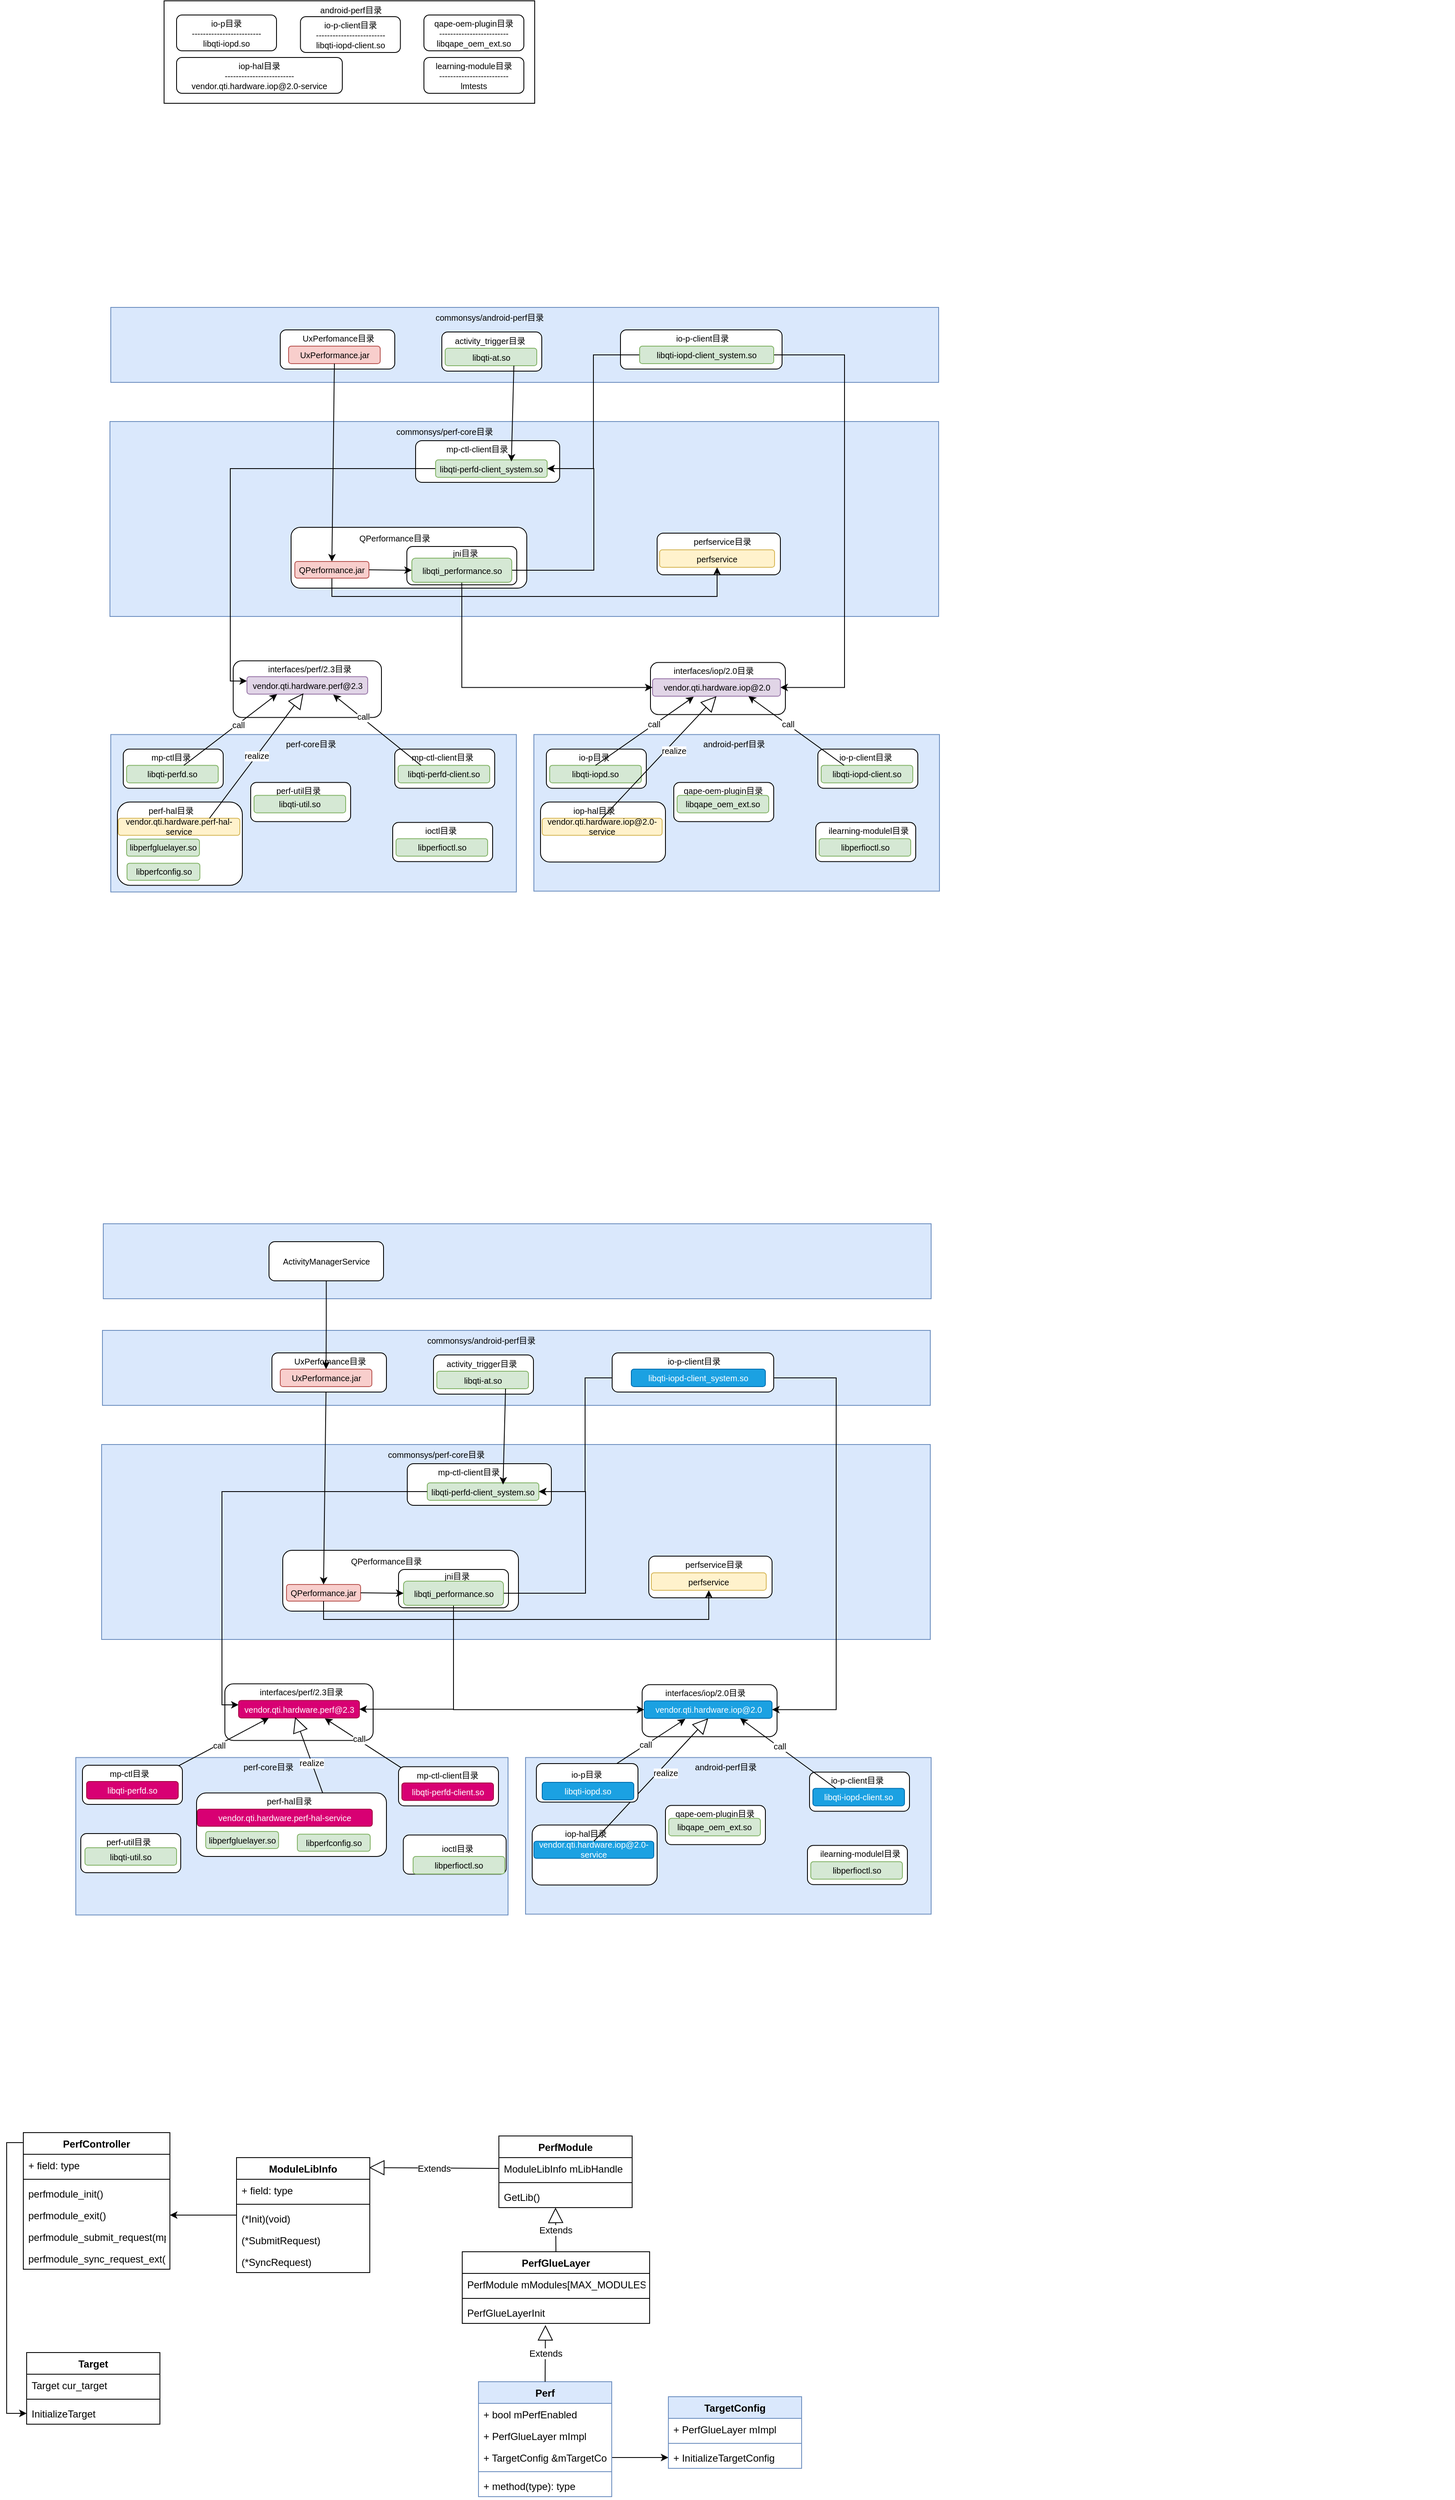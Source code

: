 <mxfile version="20.8.20" type="github">
  <diagram name="第 1 页" id="LOrS9Zu_VuIdK76nyXHI">
    <mxGraphModel dx="1877" dy="1707" grid="0" gridSize="10" guides="1" tooltips="1" connect="1" arrows="1" fold="1" page="1" pageScale="1" pageWidth="827" pageHeight="1169" math="0" shadow="0">
      <root>
        <mxCell id="0" />
        <mxCell id="1" parent="0" />
        <mxCell id="Epsm7Be4OFFv0NL-WUl_-1" value="" style="rounded=0;whiteSpace=wrap;html=1;fontSize=10;fillColor=#dae8fc;strokeColor=#6c8ebf;" vertex="1" parent="1">
          <mxGeometry x="52" y="902" width="994" height="90" as="geometry" />
        </mxCell>
        <mxCell id="BJxtmZE1OANIkkmbHClj-128" value="" style="group" parent="1" vertex="1" connectable="0">
          <mxGeometry x="61" y="-566" width="1613" height="908" as="geometry" />
        </mxCell>
        <mxCell id="BJxtmZE1OANIkkmbHClj-96" value="" style="rounded=1;whiteSpace=wrap;html=1;fontSize=10;" parent="BJxtmZE1OANIkkmbHClj-128" vertex="1">
          <mxGeometry x="648" y="794.24" width="162" height="62.5" as="geometry" />
        </mxCell>
        <mxCell id="BJxtmZE1OANIkkmbHClj-71" value="" style="rounded=1;whiteSpace=wrap;html=1;fontSize=10;" parent="BJxtmZE1OANIkkmbHClj-128" vertex="1">
          <mxGeometry x="147" y="792.24" width="178" height="68" as="geometry" />
        </mxCell>
        <mxCell id="BJxtmZE1OANIkkmbHClj-29" value="" style="rounded=0;whiteSpace=wrap;html=1;fontSize=10;fillColor=#dae8fc;strokeColor=#6c8ebf;" parent="BJxtmZE1OANIkkmbHClj-128" vertex="1">
          <mxGeometry x="-1" y="505" width="995" height="234" as="geometry" />
        </mxCell>
        <mxCell id="BJxtmZE1OANIkkmbHClj-27" value="" style="rounded=0;whiteSpace=wrap;html=1;fontSize=10;fillColor=#dae8fc;strokeColor=#6c8ebf;" parent="BJxtmZE1OANIkkmbHClj-128" vertex="1">
          <mxGeometry y="368" width="994" height="90" as="geometry" />
        </mxCell>
        <mxCell id="BJxtmZE1OANIkkmbHClj-19" value="" style="rounded=0;whiteSpace=wrap;html=1;fontSize=10;" parent="BJxtmZE1OANIkkmbHClj-128" vertex="1">
          <mxGeometry x="64" width="445" height="123" as="geometry" />
        </mxCell>
        <mxCell id="BJxtmZE1OANIkkmbHClj-12" value="" style="rounded=0;whiteSpace=wrap;html=1;fontSize=10;fillColor=#dae8fc;strokeColor=#6c8ebf;" parent="BJxtmZE1OANIkkmbHClj-128" vertex="1">
          <mxGeometry y="880.74" width="487" height="189" as="geometry" />
        </mxCell>
        <mxCell id="BJxtmZE1OANIkkmbHClj-13" value="perf-core目录" style="text;html=1;strokeColor=none;fillColor=none;align=center;verticalAlign=middle;whiteSpace=wrap;rounded=0;fontSize=10;" parent="BJxtmZE1OANIkkmbHClj-128" vertex="1">
          <mxGeometry x="202" y="876.74" width="77" height="30" as="geometry" />
        </mxCell>
        <mxCell id="BJxtmZE1OANIkkmbHClj-14" value="&lt;div style=&quot;font-size: 10px;&quot;&gt;io-p目录&lt;/div&gt;&lt;div style=&quot;font-size: 10px;&quot;&gt;-------------------------&lt;br style=&quot;font-size: 10px;&quot;&gt;&lt;/div&gt;libqti-iopd.so" style="rounded=1;whiteSpace=wrap;html=1;fontSize=10;" parent="BJxtmZE1OANIkkmbHClj-128" vertex="1">
          <mxGeometry x="79" y="17" width="120" height="43" as="geometry" />
        </mxCell>
        <mxCell id="BJxtmZE1OANIkkmbHClj-15" value="&lt;div style=&quot;font-size: 10px;&quot;&gt;io-p-client目录&lt;/div&gt;&lt;div style=&quot;font-size: 10px;&quot;&gt;-------------------------&lt;br style=&quot;font-size: 10px;&quot;&gt;&lt;/div&gt;libqti-iopd-client.so" style="rounded=1;whiteSpace=wrap;html=1;fontSize=10;" parent="BJxtmZE1OANIkkmbHClj-128" vertex="1">
          <mxGeometry x="227.75" y="19" width="120" height="43" as="geometry" />
        </mxCell>
        <mxCell id="BJxtmZE1OANIkkmbHClj-16" value="&lt;div style=&quot;font-size: 10px;&quot;&gt;iop-hal目录&lt;/div&gt;&lt;div style=&quot;font-size: 10px;&quot;&gt;-------------------------&lt;br style=&quot;font-size: 10px;&quot;&gt;&lt;/div&gt;vendor.qti.hardware.iop@2.0-service" style="rounded=1;whiteSpace=wrap;html=1;fontSize=10;" parent="BJxtmZE1OANIkkmbHClj-128" vertex="1">
          <mxGeometry x="79" y="68" width="199" height="43" as="geometry" />
        </mxCell>
        <mxCell id="BJxtmZE1OANIkkmbHClj-17" value="&lt;div style=&quot;font-size: 10px;&quot;&gt;learning-module目录&lt;/div&gt;&lt;div style=&quot;font-size: 10px;&quot;&gt;-------------------------&lt;br style=&quot;font-size: 10px;&quot;&gt;&lt;/div&gt;lmtests" style="rounded=1;whiteSpace=wrap;html=1;fontSize=10;" parent="BJxtmZE1OANIkkmbHClj-128" vertex="1">
          <mxGeometry x="376" y="68" width="120" height="43" as="geometry" />
        </mxCell>
        <mxCell id="BJxtmZE1OANIkkmbHClj-18" value="&lt;div style=&quot;font-size: 10px;&quot;&gt;qape-oem-plugin目录&lt;/div&gt;&lt;div style=&quot;font-size: 10px;&quot;&gt;-------------------------&lt;br style=&quot;font-size: 10px;&quot;&gt;&lt;/div&gt;libqape_oem_ext.so" style="rounded=1;whiteSpace=wrap;html=1;fontSize=10;" parent="BJxtmZE1OANIkkmbHClj-128" vertex="1">
          <mxGeometry x="376" y="17" width="120" height="43" as="geometry" />
        </mxCell>
        <mxCell id="BJxtmZE1OANIkkmbHClj-20" value="android-perf目录" style="text;html=1;strokeColor=none;fillColor=none;align=center;verticalAlign=middle;whiteSpace=wrap;rounded=0;fontSize=10;" parent="BJxtmZE1OANIkkmbHClj-128" vertex="1">
          <mxGeometry x="241.5" width="92.5" height="21" as="geometry" />
        </mxCell>
        <mxCell id="BJxtmZE1OANIkkmbHClj-23" value="" style="rounded=1;whiteSpace=wrap;html=1;fontSize=10;" parent="BJxtmZE1OANIkkmbHClj-128" vertex="1">
          <mxGeometry x="397.5" y="397.5" width="120" height="47" as="geometry" />
        </mxCell>
        <mxCell id="BJxtmZE1OANIkkmbHClj-28" value="commonsys/android-perf目录" style="text;html=1;strokeColor=none;fillColor=none;align=center;verticalAlign=middle;whiteSpace=wrap;rounded=0;fontSize=10;" parent="BJxtmZE1OANIkkmbHClj-128" vertex="1">
          <mxGeometry x="371" y="365" width="168" height="30" as="geometry" />
        </mxCell>
        <mxCell id="BJxtmZE1OANIkkmbHClj-30" value="&lt;div style=&quot;font-size: 10px;&quot;&gt;&lt;br style=&quot;font-size: 10px;&quot;&gt;&lt;/div&gt;" style="rounded=1;whiteSpace=wrap;html=1;fontSize=10;" parent="BJxtmZE1OANIkkmbHClj-128" vertex="1">
          <mxGeometry x="366" y="528" width="173" height="50" as="geometry" />
        </mxCell>
        <mxCell id="BJxtmZE1OANIkkmbHClj-31" value="" style="rounded=1;whiteSpace=wrap;html=1;fontSize=10;" parent="BJxtmZE1OANIkkmbHClj-128" vertex="1">
          <mxGeometry x="656" y="639" width="148" height="50" as="geometry" />
        </mxCell>
        <mxCell id="BJxtmZE1OANIkkmbHClj-32" value="" style="rounded=1;whiteSpace=wrap;html=1;fontSize=10;" parent="BJxtmZE1OANIkkmbHClj-128" vertex="1">
          <mxGeometry x="216.5" y="632" width="283" height="73" as="geometry" />
        </mxCell>
        <mxCell id="BJxtmZE1OANIkkmbHClj-33" value="commonsys/perf-core目录" style="text;html=1;strokeColor=none;fillColor=none;align=center;verticalAlign=middle;whiteSpace=wrap;rounded=0;fontSize=10;" parent="BJxtmZE1OANIkkmbHClj-128" vertex="1">
          <mxGeometry x="317" y="502" width="168" height="30" as="geometry" />
        </mxCell>
        <mxCell id="BJxtmZE1OANIkkmbHClj-34" value="&lt;div style=&quot;font-size: 10px;&quot;&gt;QPerformance目录&lt;/div&gt;" style="text;html=1;strokeColor=none;fillColor=none;align=center;verticalAlign=middle;whiteSpace=wrap;rounded=0;fontSize=10;" parent="BJxtmZE1OANIkkmbHClj-128" vertex="1">
          <mxGeometry x="295.5" y="629" width="90" height="32" as="geometry" />
        </mxCell>
        <mxCell id="gRm9niKjADu2uUC6J8cT-8" style="edgeStyle=orthogonalEdgeStyle;rounded=0;orthogonalLoop=1;jettySize=auto;html=1;entryX=0;entryY=0.25;entryDx=0;entryDy=0;" parent="BJxtmZE1OANIkkmbHClj-128" source="BJxtmZE1OANIkkmbHClj-37" target="BJxtmZE1OANIkkmbHClj-73" edge="1">
          <mxGeometry relative="1" as="geometry" />
        </mxCell>
        <mxCell id="BJxtmZE1OANIkkmbHClj-37" value="libqti-perfd-client_system.so" style="rounded=1;whiteSpace=wrap;html=1;fontSize=10;fillColor=#d5e8d4;strokeColor=#82b366;" parent="BJxtmZE1OANIkkmbHClj-128" vertex="1">
          <mxGeometry x="390" y="551" width="134" height="21" as="geometry" />
        </mxCell>
        <mxCell id="BJxtmZE1OANIkkmbHClj-38" value="mp-ctl-client目录" style="text;html=1;strokeColor=none;fillColor=none;align=center;verticalAlign=middle;whiteSpace=wrap;rounded=0;fontSize=10;" parent="BJxtmZE1OANIkkmbHClj-128" vertex="1">
          <mxGeometry x="399" y="523" width="82" height="30" as="geometry" />
        </mxCell>
        <mxCell id="BJxtmZE1OANIkkmbHClj-39" value="perfservice目录" style="text;html=1;strokeColor=none;fillColor=none;align=center;verticalAlign=middle;whiteSpace=wrap;rounded=0;fontSize=10;" parent="BJxtmZE1OANIkkmbHClj-128" vertex="1">
          <mxGeometry x="697" y="634" width="74.5" height="30" as="geometry" />
        </mxCell>
        <mxCell id="BJxtmZE1OANIkkmbHClj-42" value="perfservice" style="rounded=1;whiteSpace=wrap;html=1;fontSize=10;fillColor=#fff2cc;strokeColor=#d6b656;" parent="BJxtmZE1OANIkkmbHClj-128" vertex="1">
          <mxGeometry x="659" y="659" width="138" height="21" as="geometry" />
        </mxCell>
        <mxCell id="BJxtmZE1OANIkkmbHClj-127" style="edgeStyle=orthogonalEdgeStyle;rounded=0;orthogonalLoop=1;jettySize=auto;html=1;entryX=0.5;entryY=1;entryDx=0;entryDy=0;fontSize=10;exitX=0.5;exitY=1;exitDx=0;exitDy=0;" parent="BJxtmZE1OANIkkmbHClj-128" source="BJxtmZE1OANIkkmbHClj-43" target="BJxtmZE1OANIkkmbHClj-42" edge="1">
          <mxGeometry relative="1" as="geometry">
            <Array as="points">
              <mxPoint x="266" y="715" />
              <mxPoint x="728" y="715" />
            </Array>
          </mxGeometry>
        </mxCell>
        <mxCell id="BJxtmZE1OANIkkmbHClj-43" value="QPerformance.jar" style="rounded=1;whiteSpace=wrap;html=1;fontSize=10;fillColor=#f8cecc;strokeColor=#b85450;" parent="BJxtmZE1OANIkkmbHClj-128" vertex="1">
          <mxGeometry x="221" y="673" width="89" height="20" as="geometry" />
        </mxCell>
        <mxCell id="BJxtmZE1OANIkkmbHClj-45" value="&lt;div style=&quot;font-size: 10px;&quot;&gt;activity_trigger目录&lt;/div&gt;" style="text;html=1;strokeColor=none;fillColor=none;align=center;verticalAlign=middle;whiteSpace=wrap;rounded=0;fontSize=10;" parent="BJxtmZE1OANIkkmbHClj-128" vertex="1">
          <mxGeometry x="410.5" y="392.5" width="89" height="30" as="geometry" />
        </mxCell>
        <mxCell id="BJxtmZE1OANIkkmbHClj-47" value="libqti-at.so" style="rounded=1;whiteSpace=wrap;html=1;fontSize=10;fillColor=#d5e8d4;strokeColor=#82b366;" parent="BJxtmZE1OANIkkmbHClj-128" vertex="1">
          <mxGeometry x="401.5" y="417" width="110" height="21" as="geometry" />
        </mxCell>
        <mxCell id="BJxtmZE1OANIkkmbHClj-49" value="" style="rounded=1;whiteSpace=wrap;html=1;fontSize=10;" parent="BJxtmZE1OANIkkmbHClj-128" vertex="1">
          <mxGeometry x="612" y="395" width="194" height="47" as="geometry" />
        </mxCell>
        <mxCell id="BJxtmZE1OANIkkmbHClj-50" value="&lt;div style=&quot;font-size: 10px;&quot;&gt;&lt;div style=&quot;font-size: 10px;&quot;&gt;io-p-client目录&lt;/div&gt;&lt;/div&gt;" style="text;html=1;strokeColor=none;fillColor=none;align=center;verticalAlign=middle;whiteSpace=wrap;rounded=0;fontSize=10;" parent="BJxtmZE1OANIkkmbHClj-128" vertex="1">
          <mxGeometry x="666" y="390" width="89" height="30" as="geometry" />
        </mxCell>
        <mxCell id="gRm9niKjADu2uUC6J8cT-3" style="edgeStyle=orthogonalEdgeStyle;rounded=0;orthogonalLoop=1;jettySize=auto;html=1;entryX=1;entryY=0.5;entryDx=0;entryDy=0;exitX=1;exitY=0.5;exitDx=0;exitDy=0;" parent="BJxtmZE1OANIkkmbHClj-128" source="BJxtmZE1OANIkkmbHClj-51" target="BJxtmZE1OANIkkmbHClj-98" edge="1">
          <mxGeometry relative="1" as="geometry">
            <Array as="points">
              <mxPoint x="881" y="425" />
              <mxPoint x="881" y="824" />
            </Array>
          </mxGeometry>
        </mxCell>
        <mxCell id="gRm9niKjADu2uUC6J8cT-6" style="edgeStyle=orthogonalEdgeStyle;rounded=0;orthogonalLoop=1;jettySize=auto;html=1;entryX=1;entryY=0.5;entryDx=0;entryDy=0;" parent="BJxtmZE1OANIkkmbHClj-128" source="BJxtmZE1OANIkkmbHClj-51" target="BJxtmZE1OANIkkmbHClj-37" edge="1">
          <mxGeometry relative="1" as="geometry" />
        </mxCell>
        <mxCell id="BJxtmZE1OANIkkmbHClj-51" value="libqti-iopd-client_system.so" style="rounded=1;whiteSpace=wrap;html=1;fontSize=10;fillColor=#d5e8d4;strokeColor=#82b366;" parent="BJxtmZE1OANIkkmbHClj-128" vertex="1">
          <mxGeometry x="635" y="414.5" width="161" height="21" as="geometry" />
        </mxCell>
        <mxCell id="BJxtmZE1OANIkkmbHClj-52" value="" style="rounded=1;whiteSpace=wrap;html=1;fontSize=10;" parent="BJxtmZE1OANIkkmbHClj-128" vertex="1">
          <mxGeometry x="203.5" y="395" width="137.5" height="47" as="geometry" />
        </mxCell>
        <mxCell id="BJxtmZE1OANIkkmbHClj-53" value="&lt;div style=&quot;font-size: 10px;&quot;&gt;&lt;div style=&quot;font-size: 10px;&quot;&gt;UxPerfomance目录&lt;/div&gt;&lt;/div&gt;" style="text;html=1;strokeColor=none;fillColor=none;align=center;verticalAlign=middle;whiteSpace=wrap;rounded=0;fontSize=10;" parent="BJxtmZE1OANIkkmbHClj-128" vertex="1">
          <mxGeometry x="216.5" y="390" width="112.5" height="30" as="geometry" />
        </mxCell>
        <mxCell id="BJxtmZE1OANIkkmbHClj-54" value="UxPerformance.jar" style="rounded=1;whiteSpace=wrap;html=1;fontSize=10;fillColor=#f8cecc;strokeColor=#b85450;" parent="BJxtmZE1OANIkkmbHClj-128" vertex="1">
          <mxGeometry x="213.5" y="414.5" width="110" height="21" as="geometry" />
        </mxCell>
        <mxCell id="BJxtmZE1OANIkkmbHClj-55" value="" style="rounded=1;whiteSpace=wrap;html=1;fontSize=10;" parent="BJxtmZE1OANIkkmbHClj-128" vertex="1">
          <mxGeometry x="15" y="898.24" width="120" height="47" as="geometry" />
        </mxCell>
        <mxCell id="BJxtmZE1OANIkkmbHClj-56" value="&lt;div style=&quot;font-size: 10px;&quot;&gt;&lt;div style=&quot;font-size: 10px;&quot;&gt;mp-ctl目录&lt;/div&gt;&lt;/div&gt;" style="text;html=1;strokeColor=none;fillColor=none;align=center;verticalAlign=middle;whiteSpace=wrap;rounded=0;fontSize=10;" parent="BJxtmZE1OANIkkmbHClj-128" vertex="1">
          <mxGeometry x="28" y="893.24" width="89" height="30" as="geometry" />
        </mxCell>
        <mxCell id="BJxtmZE1OANIkkmbHClj-57" value="&lt;div style=&quot;font-size: 10px;&quot;&gt;libqti-perfd.so&lt;/div&gt;" style="rounded=1;whiteSpace=wrap;html=1;fontSize=10;fillColor=#d5e8d4;strokeColor=#82b366;" parent="BJxtmZE1OANIkkmbHClj-128" vertex="1">
          <mxGeometry x="19" y="917.74" width="110" height="21" as="geometry" />
        </mxCell>
        <mxCell id="BJxtmZE1OANIkkmbHClj-58" value="" style="rounded=1;whiteSpace=wrap;html=1;fontSize=10;" parent="BJxtmZE1OANIkkmbHClj-128" vertex="1">
          <mxGeometry x="338.5" y="986.24" width="120" height="47" as="geometry" />
        </mxCell>
        <mxCell id="BJxtmZE1OANIkkmbHClj-59" value="&lt;div style=&quot;font-size: 10px;&quot;&gt;&lt;div style=&quot;font-size: 10px;&quot;&gt;ioctl目录&lt;/div&gt;&lt;/div&gt;" style="text;html=1;strokeColor=none;fillColor=none;align=center;verticalAlign=middle;whiteSpace=wrap;rounded=0;fontSize=10;" parent="BJxtmZE1OANIkkmbHClj-128" vertex="1">
          <mxGeometry x="351.5" y="981.24" width="89" height="30" as="geometry" />
        </mxCell>
        <mxCell id="BJxtmZE1OANIkkmbHClj-60" value="libperfioctl.so" style="rounded=1;whiteSpace=wrap;html=1;fontSize=10;fillColor=#d5e8d4;strokeColor=#82b366;" parent="BJxtmZE1OANIkkmbHClj-128" vertex="1">
          <mxGeometry x="342.5" y="1005.74" width="110" height="21" as="geometry" />
        </mxCell>
        <mxCell id="BJxtmZE1OANIkkmbHClj-61" value="" style="rounded=1;whiteSpace=wrap;html=1;fontSize=10;" parent="BJxtmZE1OANIkkmbHClj-128" vertex="1">
          <mxGeometry x="8" y="961.74" width="150" height="100" as="geometry" />
        </mxCell>
        <mxCell id="BJxtmZE1OANIkkmbHClj-62" value="&lt;div style=&quot;font-size: 10px;&quot;&gt;perf-hal目录&lt;/div&gt;" style="text;html=1;strokeColor=none;fillColor=none;align=center;verticalAlign=middle;whiteSpace=wrap;rounded=0;fontSize=10;" parent="BJxtmZE1OANIkkmbHClj-128" vertex="1">
          <mxGeometry x="28" y="956.74" width="89" height="30" as="geometry" />
        </mxCell>
        <mxCell id="BJxtmZE1OANIkkmbHClj-63" value="&lt;div style=&quot;font-size: 10px;&quot;&gt;libperfgluelayer.so&lt;/div&gt;" style="rounded=1;whiteSpace=wrap;html=1;fontSize=10;fillColor=#d5e8d4;strokeColor=#82b366;" parent="BJxtmZE1OANIkkmbHClj-128" vertex="1">
          <mxGeometry x="19" y="1006.24" width="87.5" height="20.5" as="geometry" />
        </mxCell>
        <mxCell id="BJxtmZE1OANIkkmbHClj-64" value="" style="rounded=1;whiteSpace=wrap;html=1;fontSize=10;" parent="BJxtmZE1OANIkkmbHClj-128" vertex="1">
          <mxGeometry x="168" y="938.24" width="120" height="47" as="geometry" />
        </mxCell>
        <mxCell id="BJxtmZE1OANIkkmbHClj-65" value="&lt;div style=&quot;font-size: 10px;&quot;&gt;perf-util目录&lt;/div&gt;" style="text;html=1;strokeColor=none;fillColor=none;align=center;verticalAlign=middle;whiteSpace=wrap;rounded=0;fontSize=10;" parent="BJxtmZE1OANIkkmbHClj-128" vertex="1">
          <mxGeometry x="181" y="933.24" width="89" height="30" as="geometry" />
        </mxCell>
        <mxCell id="BJxtmZE1OANIkkmbHClj-66" value="libqti-util.so" style="rounded=1;whiteSpace=wrap;html=1;fontSize=10;fillColor=#d5e8d4;strokeColor=#82b366;" parent="BJxtmZE1OANIkkmbHClj-128" vertex="1">
          <mxGeometry x="172" y="953.74" width="110" height="21" as="geometry" />
        </mxCell>
        <mxCell id="BJxtmZE1OANIkkmbHClj-67" value="" style="rounded=1;whiteSpace=wrap;html=1;fontSize=10;" parent="BJxtmZE1OANIkkmbHClj-128" vertex="1">
          <mxGeometry x="341" y="898.24" width="120" height="47" as="geometry" />
        </mxCell>
        <mxCell id="BJxtmZE1OANIkkmbHClj-68" value="&lt;div style=&quot;font-size: 10px;&quot;&gt;mp-ctl-client目录&lt;/div&gt;" style="text;html=1;strokeColor=none;fillColor=none;align=center;verticalAlign=middle;whiteSpace=wrap;rounded=0;fontSize=10;" parent="BJxtmZE1OANIkkmbHClj-128" vertex="1">
          <mxGeometry x="354" y="893.24" width="89" height="30" as="geometry" />
        </mxCell>
        <mxCell id="BJxtmZE1OANIkkmbHClj-69" value="&lt;div style=&quot;font-size: 10px;&quot;&gt;libqti-perfd-client.so&lt;/div&gt;" style="rounded=1;whiteSpace=wrap;html=1;fontSize=10;fillColor=#d5e8d4;strokeColor=#82b366;" parent="BJxtmZE1OANIkkmbHClj-128" vertex="1">
          <mxGeometry x="345" y="917.74" width="110" height="21" as="geometry" />
        </mxCell>
        <mxCell id="BJxtmZE1OANIkkmbHClj-70" value="libperfconfig.so" style="rounded=1;whiteSpace=wrap;html=1;fontSize=10;fillColor=#d5e8d4;strokeColor=#82b366;" parent="BJxtmZE1OANIkkmbHClj-128" vertex="1">
          <mxGeometry x="19.5" y="1035.24" width="87.5" height="20.5" as="geometry" />
        </mxCell>
        <mxCell id="BJxtmZE1OANIkkmbHClj-72" value="&lt;div style=&quot;font-size: 10px;&quot;&gt;interfaces/perf/2.3目录&lt;/div&gt;" style="text;html=1;strokeColor=none;fillColor=none;align=center;verticalAlign=middle;whiteSpace=wrap;rounded=0;fontSize=10;" parent="BJxtmZE1OANIkkmbHClj-128" vertex="1">
          <mxGeometry x="174" y="786.74" width="130" height="30" as="geometry" />
        </mxCell>
        <mxCell id="BJxtmZE1OANIkkmbHClj-73" value="vendor.qti.hardware.perf@2.3" style="rounded=1;whiteSpace=wrap;html=1;fontSize=10;fillColor=#e1d5e7;strokeColor=#9673a6;" parent="BJxtmZE1OANIkkmbHClj-128" vertex="1">
          <mxGeometry x="163.5" y="811.24" width="145" height="21" as="geometry" />
        </mxCell>
        <mxCell id="BJxtmZE1OANIkkmbHClj-74" value="" style="endArrow=classic;html=1;rounded=0;fontSize=10;entryX=0.25;entryY=1;entryDx=0;entryDy=0;" parent="BJxtmZE1OANIkkmbHClj-128" source="BJxtmZE1OANIkkmbHClj-57" target="BJxtmZE1OANIkkmbHClj-73" edge="1">
          <mxGeometry width="50" height="50" relative="1" as="geometry">
            <mxPoint x="40" y="840.74" as="sourcePoint" />
            <mxPoint x="90" y="790.74" as="targetPoint" />
          </mxGeometry>
        </mxCell>
        <mxCell id="BJxtmZE1OANIkkmbHClj-126" value="call" style="edgeLabel;html=1;align=center;verticalAlign=middle;resizable=0;points=[];fontSize=10;" parent="BJxtmZE1OANIkkmbHClj-74" vertex="1" connectable="0">
          <mxGeometry x="0.158" y="-1" relative="1" as="geometry">
            <mxPoint as="offset" />
          </mxGeometry>
        </mxCell>
        <mxCell id="BJxtmZE1OANIkkmbHClj-77" value="" style="endArrow=classic;html=1;rounded=0;fontSize=10;exitX=0.25;exitY=0;exitDx=0;exitDy=0;entryX=0.714;entryY=1.024;entryDx=0;entryDy=0;entryPerimeter=0;" parent="BJxtmZE1OANIkkmbHClj-128" source="BJxtmZE1OANIkkmbHClj-69" target="BJxtmZE1OANIkkmbHClj-73" edge="1">
          <mxGeometry width="50" height="50" relative="1" as="geometry">
            <mxPoint x="531" y="849.74" as="sourcePoint" />
            <mxPoint x="581" y="799.74" as="targetPoint" />
          </mxGeometry>
        </mxCell>
        <mxCell id="BJxtmZE1OANIkkmbHClj-125" value="call" style="edgeLabel;html=1;align=center;verticalAlign=middle;resizable=0;points=[];fontSize=10;" parent="BJxtmZE1OANIkkmbHClj-77" vertex="1" connectable="0">
          <mxGeometry x="0.346" y="-2" relative="1" as="geometry">
            <mxPoint as="offset" />
          </mxGeometry>
        </mxCell>
        <mxCell id="BJxtmZE1OANIkkmbHClj-78" value="" style="rounded=0;whiteSpace=wrap;html=1;fontSize=10;fillColor=#dae8fc;strokeColor=#6c8ebf;" parent="BJxtmZE1OANIkkmbHClj-128" vertex="1">
          <mxGeometry x="508" y="880.74" width="487" height="188" as="geometry" />
        </mxCell>
        <mxCell id="BJxtmZE1OANIkkmbHClj-79" value="android-perf目录" style="text;html=1;strokeColor=none;fillColor=none;align=center;verticalAlign=middle;whiteSpace=wrap;rounded=0;fontSize=10;" parent="BJxtmZE1OANIkkmbHClj-128" vertex="1">
          <mxGeometry x="710" y="876.74" width="77" height="30" as="geometry" />
        </mxCell>
        <mxCell id="BJxtmZE1OANIkkmbHClj-80" value="" style="rounded=1;whiteSpace=wrap;html=1;fontSize=10;" parent="BJxtmZE1OANIkkmbHClj-128" vertex="1">
          <mxGeometry x="523" y="898.24" width="120" height="47" as="geometry" />
        </mxCell>
        <mxCell id="BJxtmZE1OANIkkmbHClj-81" value="&lt;div style=&quot;font-size: 10px;&quot;&gt;&lt;div style=&quot;font-size: 10px;&quot;&gt;io-p目录&lt;/div&gt;&lt;/div&gt;" style="text;html=1;strokeColor=none;fillColor=none;align=center;verticalAlign=middle;whiteSpace=wrap;rounded=0;fontSize=10;" parent="BJxtmZE1OANIkkmbHClj-128" vertex="1">
          <mxGeometry x="536" y="893.24" width="89" height="30" as="geometry" />
        </mxCell>
        <mxCell id="BJxtmZE1OANIkkmbHClj-82" value="libqti-iopd.so" style="rounded=1;whiteSpace=wrap;html=1;fontSize=10;fillColor=#d5e8d4;strokeColor=#82b366;" parent="BJxtmZE1OANIkkmbHClj-128" vertex="1">
          <mxGeometry x="527" y="917.74" width="110" height="21" as="geometry" />
        </mxCell>
        <mxCell id="BJxtmZE1OANIkkmbHClj-83" value="" style="rounded=1;whiteSpace=wrap;html=1;fontSize=10;" parent="BJxtmZE1OANIkkmbHClj-128" vertex="1">
          <mxGeometry x="846.5" y="986.24" width="120" height="47" as="geometry" />
        </mxCell>
        <mxCell id="BJxtmZE1OANIkkmbHClj-84" value="&lt;div style=&quot;font-size: 10px;&quot;&gt;&lt;div style=&quot;font-size: 10px;&quot;&gt;ilearning-modulel目录&lt;/div&gt;&lt;/div&gt;" style="text;html=1;strokeColor=none;fillColor=none;align=center;verticalAlign=middle;whiteSpace=wrap;rounded=0;fontSize=10;" parent="BJxtmZE1OANIkkmbHClj-128" vertex="1">
          <mxGeometry x="859.5" y="981.24" width="99.5" height="30" as="geometry" />
        </mxCell>
        <mxCell id="BJxtmZE1OANIkkmbHClj-85" value="libperfioctl.so" style="rounded=1;whiteSpace=wrap;html=1;fontSize=10;fillColor=#d5e8d4;strokeColor=#82b366;" parent="BJxtmZE1OANIkkmbHClj-128" vertex="1">
          <mxGeometry x="850.5" y="1005.74" width="110" height="21" as="geometry" />
        </mxCell>
        <mxCell id="BJxtmZE1OANIkkmbHClj-86" value="" style="rounded=1;whiteSpace=wrap;html=1;fontSize=10;" parent="BJxtmZE1OANIkkmbHClj-128" vertex="1">
          <mxGeometry x="516" y="961.74" width="150" height="72" as="geometry" />
        </mxCell>
        <mxCell id="BJxtmZE1OANIkkmbHClj-87" value="&lt;div style=&quot;font-size: 10px;&quot;&gt;iop-hal目录&lt;/div&gt;" style="text;html=1;strokeColor=none;fillColor=none;align=center;verticalAlign=middle;whiteSpace=wrap;rounded=0;fontSize=10;" parent="BJxtmZE1OANIkkmbHClj-128" vertex="1">
          <mxGeometry x="536" y="956.74" width="89" height="30" as="geometry" />
        </mxCell>
        <mxCell id="BJxtmZE1OANIkkmbHClj-88" value="vendor.qti.hardware.iop@2.0-service" style="rounded=1;whiteSpace=wrap;html=1;fontSize=10;fillColor=#fff2cc;strokeColor=#d6b656;" parent="BJxtmZE1OANIkkmbHClj-128" vertex="1">
          <mxGeometry x="518" y="981.24" width="144" height="20.5" as="geometry" />
        </mxCell>
        <mxCell id="BJxtmZE1OANIkkmbHClj-89" value="" style="rounded=1;whiteSpace=wrap;html=1;fontSize=10;" parent="BJxtmZE1OANIkkmbHClj-128" vertex="1">
          <mxGeometry x="676" y="938.24" width="120" height="47" as="geometry" />
        </mxCell>
        <mxCell id="BJxtmZE1OANIkkmbHClj-90" value="&lt;div style=&quot;font-size: 10px;&quot;&gt;qape-oem-plugin目录&lt;/div&gt;" style="text;html=1;strokeColor=none;fillColor=none;align=center;verticalAlign=middle;whiteSpace=wrap;rounded=0;fontSize=10;" parent="BJxtmZE1OANIkkmbHClj-128" vertex="1">
          <mxGeometry x="684" y="933.24" width="103" height="30" as="geometry" />
        </mxCell>
        <mxCell id="BJxtmZE1OANIkkmbHClj-91" value="libqape_oem_ext.so" style="rounded=1;whiteSpace=wrap;html=1;fontSize=10;fillColor=#d5e8d4;strokeColor=#82b366;" parent="BJxtmZE1OANIkkmbHClj-128" vertex="1">
          <mxGeometry x="680" y="953.74" width="110" height="21" as="geometry" />
        </mxCell>
        <mxCell id="BJxtmZE1OANIkkmbHClj-92" value="" style="rounded=1;whiteSpace=wrap;html=1;fontSize=10;" parent="BJxtmZE1OANIkkmbHClj-128" vertex="1">
          <mxGeometry x="849" y="898.24" width="120" height="47" as="geometry" />
        </mxCell>
        <mxCell id="BJxtmZE1OANIkkmbHClj-93" value="&lt;div style=&quot;font-size: 10px;&quot;&gt;io-p-client目录&lt;/div&gt;" style="text;html=1;strokeColor=none;fillColor=none;align=center;verticalAlign=middle;whiteSpace=wrap;rounded=0;fontSize=10;" parent="BJxtmZE1OANIkkmbHClj-128" vertex="1">
          <mxGeometry x="862" y="893.24" width="89" height="30" as="geometry" />
        </mxCell>
        <mxCell id="BJxtmZE1OANIkkmbHClj-94" value="libqti-iopd-client.so" style="rounded=1;whiteSpace=wrap;html=1;fontSize=10;fillColor=#d5e8d4;strokeColor=#82b366;" parent="BJxtmZE1OANIkkmbHClj-128" vertex="1">
          <mxGeometry x="853" y="917.74" width="110" height="21" as="geometry" />
        </mxCell>
        <mxCell id="BJxtmZE1OANIkkmbHClj-97" value="&lt;div style=&quot;font-size: 10px;&quot;&gt;interfaces/iop/2.0目录&lt;/div&gt;" style="text;html=1;strokeColor=none;fillColor=none;align=center;verticalAlign=middle;whiteSpace=wrap;rounded=0;fontSize=10;" parent="BJxtmZE1OANIkkmbHClj-128" vertex="1">
          <mxGeometry x="661" y="789.24" width="126" height="30" as="geometry" />
        </mxCell>
        <mxCell id="BJxtmZE1OANIkkmbHClj-98" value="vendor.qti.hardware.iop@2.0" style="rounded=1;whiteSpace=wrap;html=1;fontSize=10;fillColor=#e1d5e7;strokeColor=#9673a6;" parent="BJxtmZE1OANIkkmbHClj-128" vertex="1">
          <mxGeometry x="650.5" y="813.74" width="153.5" height="21" as="geometry" />
        </mxCell>
        <mxCell id="BJxtmZE1OANIkkmbHClj-99" value="" style="endArrow=classic;html=1;rounded=0;fontSize=10;exitX=0.5;exitY=0;exitDx=0;exitDy=0;entryX=0.322;entryY=1.032;entryDx=0;entryDy=0;entryPerimeter=0;" parent="BJxtmZE1OANIkkmbHClj-128" source="BJxtmZE1OANIkkmbHClj-82" target="BJxtmZE1OANIkkmbHClj-98" edge="1">
          <mxGeometry width="50" height="50" relative="1" as="geometry">
            <mxPoint x="542" y="831.74" as="sourcePoint" />
            <mxPoint x="592" y="781.74" as="targetPoint" />
          </mxGeometry>
        </mxCell>
        <mxCell id="BJxtmZE1OANIkkmbHClj-124" value="call" style="edgeLabel;html=1;align=center;verticalAlign=middle;resizable=0;points=[];fontSize=10;" parent="BJxtmZE1OANIkkmbHClj-99" vertex="1" connectable="0">
          <mxGeometry x="0.187" y="1" relative="1" as="geometry">
            <mxPoint as="offset" />
          </mxGeometry>
        </mxCell>
        <mxCell id="BJxtmZE1OANIkkmbHClj-100" value="" style="endArrow=classic;html=1;rounded=0;fontSize=10;exitX=0.25;exitY=0;exitDx=0;exitDy=0;entryX=0.75;entryY=1;entryDx=0;entryDy=0;" parent="BJxtmZE1OANIkkmbHClj-128" source="BJxtmZE1OANIkkmbHClj-94" target="BJxtmZE1OANIkkmbHClj-98" edge="1">
          <mxGeometry width="50" height="50" relative="1" as="geometry">
            <mxPoint x="949" y="835.74" as="sourcePoint" />
            <mxPoint x="999" y="785.74" as="targetPoint" />
          </mxGeometry>
        </mxCell>
        <mxCell id="BJxtmZE1OANIkkmbHClj-123" value="call" style="edgeLabel;html=1;align=center;verticalAlign=middle;resizable=0;points=[];fontSize=10;" parent="BJxtmZE1OANIkkmbHClj-100" vertex="1" connectable="0">
          <mxGeometry x="0.195" y="-1" relative="1" as="geometry">
            <mxPoint as="offset" />
          </mxGeometry>
        </mxCell>
        <mxCell id="BJxtmZE1OANIkkmbHClj-102" value="vendor.qti.hardware.perf-hal-service" style="rounded=1;whiteSpace=wrap;html=1;fontSize=10;fillColor=#fff2cc;strokeColor=#d6b656;" parent="BJxtmZE1OANIkkmbHClj-128" vertex="1">
          <mxGeometry x="9" y="981.24" width="146" height="20.5" as="geometry" />
        </mxCell>
        <mxCell id="BJxtmZE1OANIkkmbHClj-103" value="realize" style="endArrow=block;endSize=16;endFill=0;html=1;rounded=0;fontSize=10;exitX=0.5;exitY=0;exitDx=0;exitDy=0;entryX=0.5;entryY=1;entryDx=0;entryDy=0;" parent="BJxtmZE1OANIkkmbHClj-128" source="BJxtmZE1OANIkkmbHClj-88" target="BJxtmZE1OANIkkmbHClj-98" edge="1">
          <mxGeometry x="0.181" y="-7" width="160" relative="1" as="geometry">
            <mxPoint x="551" y="1113.74" as="sourcePoint" />
            <mxPoint x="711" y="1113.74" as="targetPoint" />
            <mxPoint as="offset" />
          </mxGeometry>
        </mxCell>
        <mxCell id="BJxtmZE1OANIkkmbHClj-104" value="realize" style="endArrow=block;endSize=16;endFill=0;html=1;rounded=0;fontSize=10;exitX=0.75;exitY=0;exitDx=0;exitDy=0;entryX=0.468;entryY=0.952;entryDx=0;entryDy=0;entryPerimeter=0;" parent="BJxtmZE1OANIkkmbHClj-128" source="BJxtmZE1OANIkkmbHClj-102" target="BJxtmZE1OANIkkmbHClj-73" edge="1">
          <mxGeometry width="160" relative="1" as="geometry">
            <mxPoint x="142" y="1136.74" as="sourcePoint" />
            <mxPoint x="302" y="1136.74" as="targetPoint" />
          </mxGeometry>
        </mxCell>
        <mxCell id="BJxtmZE1OANIkkmbHClj-106" value="" style="endArrow=classic;html=1;rounded=0;fontSize=10;exitX=0.75;exitY=1;exitDx=0;exitDy=0;entryX=1;entryY=1;entryDx=0;entryDy=0;" parent="BJxtmZE1OANIkkmbHClj-128" source="BJxtmZE1OANIkkmbHClj-47" target="BJxtmZE1OANIkkmbHClj-38" edge="1">
          <mxGeometry width="50" height="50" relative="1" as="geometry">
            <mxPoint x="372" y="393" as="sourcePoint" />
            <mxPoint x="422" y="343" as="targetPoint" />
          </mxGeometry>
        </mxCell>
        <mxCell id="BJxtmZE1OANIkkmbHClj-109" value="" style="endArrow=classic;html=1;rounded=0;fontSize=10;exitX=0.5;exitY=1;exitDx=0;exitDy=0;entryX=0.5;entryY=0;entryDx=0;entryDy=0;" parent="BJxtmZE1OANIkkmbHClj-128" source="BJxtmZE1OANIkkmbHClj-54" target="BJxtmZE1OANIkkmbHClj-43" edge="1">
          <mxGeometry width="50" height="50" relative="1" as="geometry">
            <mxPoint x="816" y="473" as="sourcePoint" />
            <mxPoint x="866" y="423" as="targetPoint" />
          </mxGeometry>
        </mxCell>
        <mxCell id="BJxtmZE1OANIkkmbHClj-111" value="" style="rounded=1;whiteSpace=wrap;html=1;fontSize=10;" parent="BJxtmZE1OANIkkmbHClj-128" vertex="1">
          <mxGeometry x="355.5" y="655" width="132" height="46" as="geometry" />
        </mxCell>
        <mxCell id="BJxtmZE1OANIkkmbHClj-113" value="jni目录" style="text;html=1;strokeColor=none;fillColor=none;align=center;verticalAlign=middle;whiteSpace=wrap;rounded=0;fontSize=10;" parent="BJxtmZE1OANIkkmbHClj-128" vertex="1">
          <mxGeometry x="396.0" y="654" width="60" height="18" as="geometry" />
        </mxCell>
        <mxCell id="BJxtmZE1OANIkkmbHClj-119" style="edgeStyle=orthogonalEdgeStyle;rounded=0;orthogonalLoop=1;jettySize=auto;html=1;fontSize=10;entryX=1;entryY=0.5;entryDx=0;entryDy=0;" parent="BJxtmZE1OANIkkmbHClj-128" source="BJxtmZE1OANIkkmbHClj-115" target="BJxtmZE1OANIkkmbHClj-37" edge="1">
          <mxGeometry relative="1" as="geometry">
            <Array as="points">
              <mxPoint x="580" y="684" />
              <mxPoint x="580" y="562" />
            </Array>
          </mxGeometry>
        </mxCell>
        <mxCell id="gRm9niKjADu2uUC6J8cT-5" style="edgeStyle=orthogonalEdgeStyle;rounded=0;orthogonalLoop=1;jettySize=auto;html=1;entryX=0;entryY=0.5;entryDx=0;entryDy=0;" parent="BJxtmZE1OANIkkmbHClj-128" source="BJxtmZE1OANIkkmbHClj-115" target="BJxtmZE1OANIkkmbHClj-98" edge="1">
          <mxGeometry relative="1" as="geometry">
            <Array as="points">
              <mxPoint x="422" y="824" />
            </Array>
          </mxGeometry>
        </mxCell>
        <mxCell id="BJxtmZE1OANIkkmbHClj-115" value="libqti_performance.so" style="rounded=1;whiteSpace=wrap;html=1;fontSize=10;fillColor=#d5e8d4;strokeColor=#82b366;" parent="BJxtmZE1OANIkkmbHClj-128" vertex="1">
          <mxGeometry x="361.5" y="669" width="120" height="29" as="geometry" />
        </mxCell>
        <mxCell id="BJxtmZE1OANIkkmbHClj-117" value="" style="endArrow=classic;html=1;rounded=0;fontSize=10;exitX=1;exitY=0.5;exitDx=0;exitDy=0;entryX=0;entryY=0.5;entryDx=0;entryDy=0;" parent="BJxtmZE1OANIkkmbHClj-128" source="BJxtmZE1OANIkkmbHClj-43" target="BJxtmZE1OANIkkmbHClj-115" edge="1">
          <mxGeometry width="50" height="50" relative="1" as="geometry">
            <mxPoint x="-140.5" y="589" as="sourcePoint" />
            <mxPoint x="-90.5" y="539" as="targetPoint" />
          </mxGeometry>
        </mxCell>
        <mxCell id="4ueyB9Q912uNRuG1QaPG-96" value="" style="rounded=1;whiteSpace=wrap;html=1;fontSize=10;" parent="1" vertex="1">
          <mxGeometry x="699" y="1455.24" width="162" height="62.5" as="geometry" />
        </mxCell>
        <mxCell id="4ueyB9Q912uNRuG1QaPG-97" value="" style="rounded=1;whiteSpace=wrap;html=1;fontSize=10;" parent="1" vertex="1">
          <mxGeometry x="198" y="1454.24" width="178" height="68" as="geometry" />
        </mxCell>
        <mxCell id="4ueyB9Q912uNRuG1QaPG-98" value="" style="rounded=0;whiteSpace=wrap;html=1;fontSize=10;fillColor=#dae8fc;strokeColor=#6c8ebf;" parent="1" vertex="1">
          <mxGeometry x="50" y="1167" width="995" height="234" as="geometry" />
        </mxCell>
        <mxCell id="4ueyB9Q912uNRuG1QaPG-99" value="" style="rounded=0;whiteSpace=wrap;html=1;fontSize=10;fillColor=#dae8fc;strokeColor=#6c8ebf;" parent="1" vertex="1">
          <mxGeometry x="51" y="1030" width="994" height="90" as="geometry" />
        </mxCell>
        <mxCell id="4ueyB9Q912uNRuG1QaPG-100" value="" style="rounded=0;whiteSpace=wrap;html=1;fontSize=10;fillColor=#dae8fc;strokeColor=#6c8ebf;" parent="1" vertex="1">
          <mxGeometry x="19" y="1542.74" width="519" height="189" as="geometry" />
        </mxCell>
        <mxCell id="4ueyB9Q912uNRuG1QaPG-101" value="perf-core目录" style="text;html=1;strokeColor=none;fillColor=none;align=center;verticalAlign=middle;whiteSpace=wrap;rounded=0;fontSize=10;" parent="1" vertex="1">
          <mxGeometry x="212" y="1538.74" width="77" height="30" as="geometry" />
        </mxCell>
        <mxCell id="4ueyB9Q912uNRuG1QaPG-102" value="" style="rounded=1;whiteSpace=wrap;html=1;fontSize=10;" parent="1" vertex="1">
          <mxGeometry x="448.5" y="1059.5" width="120" height="47" as="geometry" />
        </mxCell>
        <mxCell id="4ueyB9Q912uNRuG1QaPG-103" value="commonsys/android-perf目录" style="text;html=1;strokeColor=none;fillColor=none;align=center;verticalAlign=middle;whiteSpace=wrap;rounded=0;fontSize=10;" parent="1" vertex="1">
          <mxGeometry x="422" y="1027" width="168" height="30" as="geometry" />
        </mxCell>
        <mxCell id="4ueyB9Q912uNRuG1QaPG-104" value="&lt;div style=&quot;font-size: 10px;&quot;&gt;&lt;br style=&quot;font-size: 10px;&quot;&gt;&lt;/div&gt;" style="rounded=1;whiteSpace=wrap;html=1;fontSize=10;" parent="1" vertex="1">
          <mxGeometry x="417" y="1190" width="173" height="50" as="geometry" />
        </mxCell>
        <mxCell id="4ueyB9Q912uNRuG1QaPG-106" value="" style="rounded=1;whiteSpace=wrap;html=1;fontSize=10;" parent="1" vertex="1">
          <mxGeometry x="267.5" y="1294" width="283" height="73" as="geometry" />
        </mxCell>
        <mxCell id="4ueyB9Q912uNRuG1QaPG-107" value="commonsys/perf-core目录" style="text;html=1;strokeColor=none;fillColor=none;align=center;verticalAlign=middle;whiteSpace=wrap;rounded=0;fontSize=10;" parent="1" vertex="1">
          <mxGeometry x="368" y="1164" width="168" height="30" as="geometry" />
        </mxCell>
        <mxCell id="4ueyB9Q912uNRuG1QaPG-108" value="&lt;div style=&quot;font-size: 10px;&quot;&gt;QPerformance目录&lt;/div&gt;" style="text;html=1;strokeColor=none;fillColor=none;align=center;verticalAlign=middle;whiteSpace=wrap;rounded=0;fontSize=10;" parent="1" vertex="1">
          <mxGeometry x="346.5" y="1291" width="90" height="32" as="geometry" />
        </mxCell>
        <mxCell id="4ueyB9Q912uNRuG1QaPG-110" value="libqti-perfd-client_system.so" style="rounded=1;whiteSpace=wrap;html=1;fontSize=10;fillColor=#d5e8d4;strokeColor=#82b366;" parent="1" vertex="1">
          <mxGeometry x="441" y="1213" width="134" height="21" as="geometry" />
        </mxCell>
        <mxCell id="4ueyB9Q912uNRuG1QaPG-111" value="mp-ctl-client目录" style="text;html=1;strokeColor=none;fillColor=none;align=center;verticalAlign=middle;whiteSpace=wrap;rounded=0;fontSize=10;" parent="1" vertex="1">
          <mxGeometry x="450" y="1185" width="82" height="30" as="geometry" />
        </mxCell>
        <mxCell id="4ueyB9Q912uNRuG1QaPG-115" value="QPerformance.jar" style="rounded=1;whiteSpace=wrap;html=1;fontSize=10;fillColor=#f8cecc;strokeColor=#b85450;" parent="1" vertex="1">
          <mxGeometry x="272" y="1335" width="89" height="20" as="geometry" />
        </mxCell>
        <mxCell id="4ueyB9Q912uNRuG1QaPG-116" value="&lt;div style=&quot;font-size: 10px;&quot;&gt;activity_trigger目录&lt;/div&gt;" style="text;html=1;strokeColor=none;fillColor=none;align=center;verticalAlign=middle;whiteSpace=wrap;rounded=0;fontSize=10;" parent="1" vertex="1">
          <mxGeometry x="461.5" y="1054.5" width="89" height="30" as="geometry" />
        </mxCell>
        <mxCell id="4ueyB9Q912uNRuG1QaPG-117" value="libqti-at.so" style="rounded=1;whiteSpace=wrap;html=1;fontSize=10;fillColor=#d5e8d4;strokeColor=#82b366;" parent="1" vertex="1">
          <mxGeometry x="452.5" y="1079" width="110" height="21" as="geometry" />
        </mxCell>
        <mxCell id="4ueyB9Q912uNRuG1QaPG-121" style="edgeStyle=orthogonalEdgeStyle;rounded=0;orthogonalLoop=1;jettySize=auto;html=1;entryX=1;entryY=0.5;entryDx=0;entryDy=0;" parent="1" source="4ueyB9Q912uNRuG1QaPG-122" target="4ueyB9Q912uNRuG1QaPG-110" edge="1">
          <mxGeometry relative="1" as="geometry" />
        </mxCell>
        <mxCell id="4ueyB9Q912uNRuG1QaPG-129" value="" style="rounded=1;whiteSpace=wrap;html=1;fontSize=10;" parent="1" vertex="1">
          <mxGeometry x="412.25" y="1635.74" width="123.5" height="47" as="geometry" />
        </mxCell>
        <mxCell id="4ueyB9Q912uNRuG1QaPG-142" value="&lt;div style=&quot;font-size: 10px;&quot;&gt;interfaces/perf/2.3目录&lt;/div&gt;" style="text;html=1;strokeColor=none;fillColor=none;align=center;verticalAlign=middle;whiteSpace=wrap;rounded=0;fontSize=10;" parent="1" vertex="1">
          <mxGeometry x="225" y="1448.74" width="130" height="30" as="geometry" />
        </mxCell>
        <mxCell id="4ueyB9Q912uNRuG1QaPG-143" value="vendor.qti.hardware.perf@2.3" style="rounded=1;whiteSpace=wrap;html=1;fontSize=10;fillColor=#d80073;strokeColor=#A50040;fontColor=#ffffff;" parent="1" vertex="1">
          <mxGeometry x="214.5" y="1474.24" width="145" height="21" as="geometry" />
        </mxCell>
        <mxCell id="4ueyB9Q912uNRuG1QaPG-144" value="" style="endArrow=classic;html=1;rounded=0;fontSize=10;entryX=0.25;entryY=1;entryDx=0;entryDy=0;" parent="1" source="4ueyB9Q912uNRuG1QaPG-128" target="4ueyB9Q912uNRuG1QaPG-143" edge="1">
          <mxGeometry width="50" height="50" relative="1" as="geometry">
            <mxPoint x="91" y="1502.74" as="sourcePoint" />
            <mxPoint x="141" y="1452.74" as="targetPoint" />
          </mxGeometry>
        </mxCell>
        <mxCell id="4ueyB9Q912uNRuG1QaPG-145" value="call" style="edgeLabel;html=1;align=center;verticalAlign=middle;resizable=0;points=[];fontSize=10;" parent="4ueyB9Q912uNRuG1QaPG-144" vertex="1" connectable="0">
          <mxGeometry x="0.158" y="-1" relative="1" as="geometry">
            <mxPoint as="offset" />
          </mxGeometry>
        </mxCell>
        <mxCell id="4ueyB9Q912uNRuG1QaPG-146" value="" style="endArrow=classic;html=1;rounded=0;fontSize=10;exitX=0.25;exitY=0;exitDx=0;exitDy=0;entryX=0.714;entryY=1.024;entryDx=0;entryDy=0;entryPerimeter=0;" parent="1" source="4ueyB9Q912uNRuG1QaPG-140" target="4ueyB9Q912uNRuG1QaPG-143" edge="1">
          <mxGeometry width="50" height="50" relative="1" as="geometry">
            <mxPoint x="582" y="1511.74" as="sourcePoint" />
            <mxPoint x="632" y="1461.74" as="targetPoint" />
          </mxGeometry>
        </mxCell>
        <mxCell id="4ueyB9Q912uNRuG1QaPG-147" value="call" style="edgeLabel;html=1;align=center;verticalAlign=middle;resizable=0;points=[];fontSize=10;" parent="4ueyB9Q912uNRuG1QaPG-146" vertex="1" connectable="0">
          <mxGeometry x="0.346" y="-2" relative="1" as="geometry">
            <mxPoint as="offset" />
          </mxGeometry>
        </mxCell>
        <mxCell id="4ueyB9Q912uNRuG1QaPG-148" value="" style="rounded=0;whiteSpace=wrap;html=1;fontSize=10;fillColor=#dae8fc;strokeColor=#6c8ebf;" parent="1" vertex="1">
          <mxGeometry x="559" y="1542.74" width="487" height="188" as="geometry" />
        </mxCell>
        <mxCell id="4ueyB9Q912uNRuG1QaPG-149" value="android-perf目录" style="text;html=1;strokeColor=none;fillColor=none;align=center;verticalAlign=middle;whiteSpace=wrap;rounded=0;fontSize=10;" parent="1" vertex="1">
          <mxGeometry x="761" y="1538.74" width="77" height="30" as="geometry" />
        </mxCell>
        <mxCell id="4ueyB9Q912uNRuG1QaPG-153" value="" style="rounded=1;whiteSpace=wrap;html=1;fontSize=10;" parent="1" vertex="1">
          <mxGeometry x="897.5" y="1648.24" width="120" height="47" as="geometry" />
        </mxCell>
        <mxCell id="4ueyB9Q912uNRuG1QaPG-154" value="&lt;div style=&quot;font-size: 10px;&quot;&gt;&lt;div style=&quot;font-size: 10px;&quot;&gt;ilearning-modulel目录&lt;/div&gt;&lt;/div&gt;" style="text;html=1;strokeColor=none;fillColor=none;align=center;verticalAlign=middle;whiteSpace=wrap;rounded=0;fontSize=10;" parent="1" vertex="1">
          <mxGeometry x="910.5" y="1643.24" width="99.5" height="30" as="geometry" />
        </mxCell>
        <mxCell id="4ueyB9Q912uNRuG1QaPG-155" value="libperfioctl.so" style="rounded=1;whiteSpace=wrap;html=1;fontSize=10;fillColor=#d5e8d4;strokeColor=#82b366;" parent="1" vertex="1">
          <mxGeometry x="901.5" y="1667.74" width="110" height="21" as="geometry" />
        </mxCell>
        <mxCell id="4ueyB9Q912uNRuG1QaPG-156" value="" style="rounded=1;whiteSpace=wrap;html=1;fontSize=10;" parent="1" vertex="1">
          <mxGeometry x="567" y="1623.74" width="150" height="72" as="geometry" />
        </mxCell>
        <mxCell id="4ueyB9Q912uNRuG1QaPG-157" value="&lt;div style=&quot;font-size: 10px;&quot;&gt;iop-hal目录&lt;/div&gt;" style="text;html=1;strokeColor=none;fillColor=none;align=center;verticalAlign=middle;whiteSpace=wrap;rounded=0;fontSize=10;" parent="1" vertex="1">
          <mxGeometry x="587" y="1618.74" width="89" height="30" as="geometry" />
        </mxCell>
        <mxCell id="4ueyB9Q912uNRuG1QaPG-158" value="vendor.qti.hardware.iop@2.0-service" style="rounded=1;whiteSpace=wrap;html=1;fontSize=10;fillColor=#1ba1e2;strokeColor=#006EAF;fontColor=#ffffff;" parent="1" vertex="1">
          <mxGeometry x="569" y="1643.24" width="144" height="20.5" as="geometry" />
        </mxCell>
        <mxCell id="4ueyB9Q912uNRuG1QaPG-159" value="" style="rounded=1;whiteSpace=wrap;html=1;fontSize=10;" parent="1" vertex="1">
          <mxGeometry x="727" y="1600.24" width="120" height="47" as="geometry" />
        </mxCell>
        <mxCell id="4ueyB9Q912uNRuG1QaPG-160" value="&lt;div style=&quot;font-size: 10px;&quot;&gt;qape-oem-plugin目录&lt;/div&gt;" style="text;html=1;strokeColor=none;fillColor=none;align=center;verticalAlign=middle;whiteSpace=wrap;rounded=0;fontSize=10;" parent="1" vertex="1">
          <mxGeometry x="735" y="1595.24" width="103" height="30" as="geometry" />
        </mxCell>
        <mxCell id="4ueyB9Q912uNRuG1QaPG-161" value="libqape_oem_ext.so" style="rounded=1;whiteSpace=wrap;html=1;fontSize=10;fillColor=#d5e8d4;strokeColor=#82b366;" parent="1" vertex="1">
          <mxGeometry x="731" y="1615.74" width="110" height="21" as="geometry" />
        </mxCell>
        <mxCell id="4ueyB9Q912uNRuG1QaPG-162" value="" style="rounded=1;whiteSpace=wrap;html=1;fontSize=10;" parent="1" vertex="1">
          <mxGeometry x="900" y="1560.24" width="120" height="47" as="geometry" />
        </mxCell>
        <mxCell id="4ueyB9Q912uNRuG1QaPG-163" value="&lt;div style=&quot;font-size: 10px;&quot;&gt;io-p-client目录&lt;/div&gt;" style="text;html=1;strokeColor=none;fillColor=none;align=center;verticalAlign=middle;whiteSpace=wrap;rounded=0;fontSize=10;" parent="1" vertex="1">
          <mxGeometry x="913" y="1555.24" width="89" height="30" as="geometry" />
        </mxCell>
        <mxCell id="4ueyB9Q912uNRuG1QaPG-164" value="libqti-iopd-client.so" style="rounded=1;whiteSpace=wrap;html=1;fontSize=10;fillColor=#1ba1e2;strokeColor=#006EAF;fontColor=#ffffff;" parent="1" vertex="1">
          <mxGeometry x="904" y="1579.74" width="110" height="21" as="geometry" />
        </mxCell>
        <mxCell id="4ueyB9Q912uNRuG1QaPG-165" value="&lt;div style=&quot;font-size: 10px;&quot;&gt;interfaces/iop/2.0目录&lt;/div&gt;" style="text;html=1;strokeColor=none;fillColor=none;align=center;verticalAlign=middle;whiteSpace=wrap;rounded=0;fontSize=10;" parent="1" vertex="1">
          <mxGeometry x="712" y="1450.24" width="126" height="30" as="geometry" />
        </mxCell>
        <mxCell id="4ueyB9Q912uNRuG1QaPG-166" value="vendor.qti.hardware.iop@2.0" style="rounded=1;whiteSpace=wrap;html=1;fontSize=10;fillColor=#1ba1e2;strokeColor=#006EAF;fontColor=#ffffff;" parent="1" vertex="1">
          <mxGeometry x="701.5" y="1474.74" width="153.5" height="21" as="geometry" />
        </mxCell>
        <mxCell id="4ueyB9Q912uNRuG1QaPG-167" value="" style="endArrow=classic;html=1;rounded=0;fontSize=10;exitX=0.5;exitY=0;exitDx=0;exitDy=0;entryX=0.322;entryY=1.032;entryDx=0;entryDy=0;entryPerimeter=0;" parent="1" source="4ueyB9Q912uNRuG1QaPG-152" target="4ueyB9Q912uNRuG1QaPG-166" edge="1">
          <mxGeometry width="50" height="50" relative="1" as="geometry">
            <mxPoint x="593" y="1493.74" as="sourcePoint" />
            <mxPoint x="643" y="1443.74" as="targetPoint" />
          </mxGeometry>
        </mxCell>
        <mxCell id="4ueyB9Q912uNRuG1QaPG-168" value="call" style="edgeLabel;html=1;align=center;verticalAlign=middle;resizable=0;points=[];fontSize=10;" parent="4ueyB9Q912uNRuG1QaPG-167" vertex="1" connectable="0">
          <mxGeometry x="0.187" y="1" relative="1" as="geometry">
            <mxPoint as="offset" />
          </mxGeometry>
        </mxCell>
        <mxCell id="4ueyB9Q912uNRuG1QaPG-169" value="" style="endArrow=classic;html=1;rounded=0;fontSize=10;exitX=0.25;exitY=0;exitDx=0;exitDy=0;entryX=0.75;entryY=1;entryDx=0;entryDy=0;" parent="1" source="4ueyB9Q912uNRuG1QaPG-164" target="4ueyB9Q912uNRuG1QaPG-166" edge="1">
          <mxGeometry width="50" height="50" relative="1" as="geometry">
            <mxPoint x="1000" y="1497.74" as="sourcePoint" />
            <mxPoint x="1050" y="1447.74" as="targetPoint" />
          </mxGeometry>
        </mxCell>
        <mxCell id="4ueyB9Q912uNRuG1QaPG-170" value="call" style="edgeLabel;html=1;align=center;verticalAlign=middle;resizable=0;points=[];fontSize=10;" parent="4ueyB9Q912uNRuG1QaPG-169" vertex="1" connectable="0">
          <mxGeometry x="0.195" y="-1" relative="1" as="geometry">
            <mxPoint as="offset" />
          </mxGeometry>
        </mxCell>
        <mxCell id="4ueyB9Q912uNRuG1QaPG-172" value="realize" style="endArrow=block;endSize=16;endFill=0;html=1;rounded=0;fontSize=10;exitX=0.5;exitY=0;exitDx=0;exitDy=0;entryX=0.5;entryY=1;entryDx=0;entryDy=0;" parent="1" source="4ueyB9Q912uNRuG1QaPG-158" target="4ueyB9Q912uNRuG1QaPG-166" edge="1">
          <mxGeometry x="0.181" y="-7" width="160" relative="1" as="geometry">
            <mxPoint x="602" y="1775.74" as="sourcePoint" />
            <mxPoint x="762" y="1775.74" as="targetPoint" />
            <mxPoint as="offset" />
          </mxGeometry>
        </mxCell>
        <mxCell id="4ueyB9Q912uNRuG1QaPG-173" value="realize" style="endArrow=block;endSize=16;endFill=0;html=1;rounded=0;fontSize=10;exitX=0.75;exitY=0;exitDx=0;exitDy=0;entryX=0.468;entryY=0.952;entryDx=0;entryDy=0;entryPerimeter=0;" parent="1" source="4ueyB9Q912uNRuG1QaPG-171" target="4ueyB9Q912uNRuG1QaPG-143" edge="1">
          <mxGeometry width="160" relative="1" as="geometry">
            <mxPoint x="193" y="1798.74" as="sourcePoint" />
            <mxPoint x="353" y="1798.74" as="targetPoint" />
          </mxGeometry>
        </mxCell>
        <mxCell id="4ueyB9Q912uNRuG1QaPG-109" style="edgeStyle=orthogonalEdgeStyle;rounded=0;orthogonalLoop=1;jettySize=auto;html=1;entryX=0;entryY=0.25;entryDx=0;entryDy=0;" parent="1" source="4ueyB9Q912uNRuG1QaPG-110" target="4ueyB9Q912uNRuG1QaPG-143" edge="1">
          <mxGeometry relative="1" as="geometry" />
        </mxCell>
        <mxCell id="4ueyB9Q912uNRuG1QaPG-174" value="" style="endArrow=classic;html=1;rounded=0;fontSize=10;exitX=0.75;exitY=1;exitDx=0;exitDy=0;entryX=1;entryY=1;entryDx=0;entryDy=0;" parent="1" source="4ueyB9Q912uNRuG1QaPG-117" target="4ueyB9Q912uNRuG1QaPG-111" edge="1">
          <mxGeometry width="50" height="50" relative="1" as="geometry">
            <mxPoint x="423" y="1055" as="sourcePoint" />
            <mxPoint x="473" y="1005" as="targetPoint" />
          </mxGeometry>
        </mxCell>
        <mxCell id="4ueyB9Q912uNRuG1QaPG-120" style="edgeStyle=orthogonalEdgeStyle;rounded=0;orthogonalLoop=1;jettySize=auto;html=1;entryX=1;entryY=0.5;entryDx=0;entryDy=0;exitX=1;exitY=0.5;exitDx=0;exitDy=0;" parent="1" source="4ueyB9Q912uNRuG1QaPG-122" target="4ueyB9Q912uNRuG1QaPG-166" edge="1">
          <mxGeometry relative="1" as="geometry">
            <Array as="points">
              <mxPoint x="932" y="1087" />
              <mxPoint x="932" y="1486" />
            </Array>
          </mxGeometry>
        </mxCell>
        <mxCell id="4ueyB9Q912uNRuG1QaPG-175" value="" style="endArrow=classic;html=1;rounded=0;fontSize=10;exitX=0.5;exitY=1;exitDx=0;exitDy=0;entryX=0.5;entryY=0;entryDx=0;entryDy=0;" parent="1" source="4ueyB9Q912uNRuG1QaPG-125" target="4ueyB9Q912uNRuG1QaPG-115" edge="1">
          <mxGeometry width="50" height="50" relative="1" as="geometry">
            <mxPoint x="867" y="1135" as="sourcePoint" />
            <mxPoint x="917" y="1085" as="targetPoint" />
          </mxGeometry>
        </mxCell>
        <mxCell id="4ueyB9Q912uNRuG1QaPG-176" value="" style="rounded=1;whiteSpace=wrap;html=1;fontSize=10;" parent="1" vertex="1">
          <mxGeometry x="406.5" y="1317" width="132" height="46" as="geometry" />
        </mxCell>
        <mxCell id="4ueyB9Q912uNRuG1QaPG-177" value="jni目录" style="text;html=1;strokeColor=none;fillColor=none;align=center;verticalAlign=middle;whiteSpace=wrap;rounded=0;fontSize=10;" parent="1" vertex="1">
          <mxGeometry x="447.0" y="1316" width="60" height="18" as="geometry" />
        </mxCell>
        <mxCell id="4ueyB9Q912uNRuG1QaPG-178" style="edgeStyle=orthogonalEdgeStyle;rounded=0;orthogonalLoop=1;jettySize=auto;html=1;fontSize=10;entryX=1;entryY=0.5;entryDx=0;entryDy=0;" parent="1" source="4ueyB9Q912uNRuG1QaPG-180" target="4ueyB9Q912uNRuG1QaPG-110" edge="1">
          <mxGeometry relative="1" as="geometry">
            <Array as="points">
              <mxPoint x="631" y="1346" />
              <mxPoint x="631" y="1224" />
            </Array>
          </mxGeometry>
        </mxCell>
        <mxCell id="4ueyB9Q912uNRuG1QaPG-179" style="edgeStyle=orthogonalEdgeStyle;rounded=0;orthogonalLoop=1;jettySize=auto;html=1;entryX=0;entryY=0.5;entryDx=0;entryDy=0;" parent="1" source="4ueyB9Q912uNRuG1QaPG-180" target="4ueyB9Q912uNRuG1QaPG-166" edge="1">
          <mxGeometry relative="1" as="geometry">
            <Array as="points">
              <mxPoint x="473" y="1486" />
            </Array>
          </mxGeometry>
        </mxCell>
        <mxCell id="Epsm7Be4OFFv0NL-WUl_-5" style="edgeStyle=orthogonalEdgeStyle;rounded=0;orthogonalLoop=1;jettySize=auto;html=1;entryX=1;entryY=0.5;entryDx=0;entryDy=0;" edge="1" parent="1" source="4ueyB9Q912uNRuG1QaPG-180" target="4ueyB9Q912uNRuG1QaPG-143">
          <mxGeometry relative="1" as="geometry">
            <Array as="points">
              <mxPoint x="472" y="1484" />
            </Array>
          </mxGeometry>
        </mxCell>
        <mxCell id="4ueyB9Q912uNRuG1QaPG-180" value="libqti_performance.so" style="rounded=1;whiteSpace=wrap;html=1;fontSize=10;fillColor=#d5e8d4;strokeColor=#82b366;" parent="1" vertex="1">
          <mxGeometry x="412.5" y="1331" width="120" height="29" as="geometry" />
        </mxCell>
        <mxCell id="4ueyB9Q912uNRuG1QaPG-181" value="" style="endArrow=classic;html=1;rounded=0;fontSize=10;exitX=1;exitY=0.5;exitDx=0;exitDy=0;entryX=0;entryY=0.5;entryDx=0;entryDy=0;" parent="1" source="4ueyB9Q912uNRuG1QaPG-115" target="4ueyB9Q912uNRuG1QaPG-180" edge="1">
          <mxGeometry width="50" height="50" relative="1" as="geometry">
            <mxPoint x="-89.5" y="1251" as="sourcePoint" />
            <mxPoint x="-39.5" y="1201" as="targetPoint" />
          </mxGeometry>
        </mxCell>
        <mxCell id="4ueyB9Q912uNRuG1QaPG-185" value="" style="group" parent="1" vertex="1" connectable="0">
          <mxGeometry x="707" y="1296" width="148" height="55" as="geometry" />
        </mxCell>
        <mxCell id="4ueyB9Q912uNRuG1QaPG-105" value="" style="rounded=1;whiteSpace=wrap;html=1;fontSize=10;" parent="4ueyB9Q912uNRuG1QaPG-185" vertex="1">
          <mxGeometry y="5" width="148" height="50" as="geometry" />
        </mxCell>
        <mxCell id="4ueyB9Q912uNRuG1QaPG-112" value="perfservice目录" style="text;html=1;strokeColor=none;fillColor=none;align=center;verticalAlign=middle;whiteSpace=wrap;rounded=0;fontSize=10;" parent="4ueyB9Q912uNRuG1QaPG-185" vertex="1">
          <mxGeometry x="41" width="74.5" height="30" as="geometry" />
        </mxCell>
        <mxCell id="4ueyB9Q912uNRuG1QaPG-113" value="perfservice" style="rounded=1;whiteSpace=wrap;html=1;fontSize=10;fillColor=#fff2cc;strokeColor=#d6b656;" parent="4ueyB9Q912uNRuG1QaPG-185" vertex="1">
          <mxGeometry x="3" y="25" width="138" height="21" as="geometry" />
        </mxCell>
        <mxCell id="4ueyB9Q912uNRuG1QaPG-186" value="" style="group" parent="1" vertex="1" connectable="0">
          <mxGeometry x="663" y="1052" width="194" height="52" as="geometry" />
        </mxCell>
        <mxCell id="4ueyB9Q912uNRuG1QaPG-118" value="" style="rounded=1;whiteSpace=wrap;html=1;fontSize=10;" parent="4ueyB9Q912uNRuG1QaPG-186" vertex="1">
          <mxGeometry y="5" width="194" height="47" as="geometry" />
        </mxCell>
        <mxCell id="4ueyB9Q912uNRuG1QaPG-119" value="&lt;div style=&quot;font-size: 10px;&quot;&gt;&lt;div style=&quot;font-size: 10px;&quot;&gt;io-p-client目录&lt;/div&gt;&lt;/div&gt;" style="text;html=1;strokeColor=none;fillColor=none;align=center;verticalAlign=middle;whiteSpace=wrap;rounded=0;fontSize=10;" parent="4ueyB9Q912uNRuG1QaPG-186" vertex="1">
          <mxGeometry x="54" width="89" height="30" as="geometry" />
        </mxCell>
        <mxCell id="4ueyB9Q912uNRuG1QaPG-122" value="libqti-iopd-client_system.so" style="rounded=1;whiteSpace=wrap;html=1;fontSize=10;fillColor=#1ba1e2;strokeColor=#006EAF;fontColor=#ffffff;" parent="4ueyB9Q912uNRuG1QaPG-186" vertex="1">
          <mxGeometry x="23" y="24.5" width="161" height="21" as="geometry" />
        </mxCell>
        <mxCell id="4ueyB9Q912uNRuG1QaPG-187" value="" style="group" parent="1" vertex="1" connectable="0">
          <mxGeometry x="254.5" y="1052" width="137.5" height="52" as="geometry" />
        </mxCell>
        <mxCell id="4ueyB9Q912uNRuG1QaPG-123" value="" style="rounded=1;whiteSpace=wrap;html=1;fontSize=10;" parent="4ueyB9Q912uNRuG1QaPG-187" vertex="1">
          <mxGeometry y="5" width="137.5" height="47" as="geometry" />
        </mxCell>
        <mxCell id="4ueyB9Q912uNRuG1QaPG-124" value="&lt;div style=&quot;font-size: 10px;&quot;&gt;&lt;div style=&quot;font-size: 10px;&quot;&gt;UxPerfomance目录&lt;/div&gt;&lt;/div&gt;" style="text;html=1;strokeColor=none;fillColor=none;align=center;verticalAlign=middle;whiteSpace=wrap;rounded=0;fontSize=10;" parent="4ueyB9Q912uNRuG1QaPG-187" vertex="1">
          <mxGeometry x="13" width="112.5" height="30" as="geometry" />
        </mxCell>
        <mxCell id="4ueyB9Q912uNRuG1QaPG-125" value="UxPerformance.jar" style="rounded=1;whiteSpace=wrap;html=1;fontSize=10;fillColor=#f8cecc;strokeColor=#b85450;" parent="4ueyB9Q912uNRuG1QaPG-187" vertex="1">
          <mxGeometry x="10" y="24.5" width="110" height="21" as="geometry" />
        </mxCell>
        <mxCell id="4ueyB9Q912uNRuG1QaPG-188" value="" style="group" parent="1" vertex="1" connectable="0">
          <mxGeometry x="25" y="1629" width="120" height="52" as="geometry" />
        </mxCell>
        <mxCell id="4ueyB9Q912uNRuG1QaPG-135" value="" style="rounded=1;whiteSpace=wrap;html=1;fontSize=10;" parent="4ueyB9Q912uNRuG1QaPG-188" vertex="1">
          <mxGeometry y="5" width="120" height="47" as="geometry" />
        </mxCell>
        <mxCell id="4ueyB9Q912uNRuG1QaPG-136" value="&lt;div style=&quot;font-size: 10px;&quot;&gt;perf-util目录&lt;/div&gt;" style="text;html=1;strokeColor=none;fillColor=none;align=center;verticalAlign=middle;whiteSpace=wrap;rounded=0;fontSize=10;" parent="4ueyB9Q912uNRuG1QaPG-188" vertex="1">
          <mxGeometry x="13" width="89" height="30" as="geometry" />
        </mxCell>
        <mxCell id="4ueyB9Q912uNRuG1QaPG-137" value="libqti-util.so" style="rounded=1;whiteSpace=wrap;html=1;fontSize=10;fillColor=#d5e8d4;strokeColor=#82b366;" parent="4ueyB9Q912uNRuG1QaPG-188" vertex="1">
          <mxGeometry x="5" y="22" width="110" height="21" as="geometry" />
        </mxCell>
        <mxCell id="4ueyB9Q912uNRuG1QaPG-190" value="" style="group" parent="1" vertex="1" connectable="0">
          <mxGeometry x="164" y="1579.74" width="228" height="81.76" as="geometry" />
        </mxCell>
        <mxCell id="4ueyB9Q912uNRuG1QaPG-132" value="" style="rounded=1;whiteSpace=wrap;html=1;fontSize=10;" parent="4ueyB9Q912uNRuG1QaPG-190" vertex="1">
          <mxGeometry y="5.5" width="228" height="76.26" as="geometry" />
        </mxCell>
        <mxCell id="4ueyB9Q912uNRuG1QaPG-133" value="&lt;div style=&quot;font-size: 10px;&quot;&gt;perf-hal目录&lt;/div&gt;" style="text;html=1;strokeColor=none;fillColor=none;align=center;verticalAlign=middle;whiteSpace=wrap;rounded=0;fontSize=10;" parent="4ueyB9Q912uNRuG1QaPG-190" vertex="1">
          <mxGeometry x="66.5" width="89" height="30" as="geometry" />
        </mxCell>
        <mxCell id="4ueyB9Q912uNRuG1QaPG-134" value="&lt;div style=&quot;font-size: 10px;&quot;&gt;libperfgluelayer.so&lt;/div&gt;" style="rounded=1;whiteSpace=wrap;html=1;fontSize=10;fillColor=#d5e8d4;strokeColor=#82b366;" parent="4ueyB9Q912uNRuG1QaPG-190" vertex="1">
          <mxGeometry x="11" y="51.76" width="87.5" height="20.5" as="geometry" />
        </mxCell>
        <mxCell id="4ueyB9Q912uNRuG1QaPG-141" value="libperfconfig.so" style="rounded=1;whiteSpace=wrap;html=1;fontSize=10;fillColor=#d5e8d4;strokeColor=#82b366;" parent="4ueyB9Q912uNRuG1QaPG-190" vertex="1">
          <mxGeometry x="121" y="55" width="87.5" height="20.5" as="geometry" />
        </mxCell>
        <mxCell id="4ueyB9Q912uNRuG1QaPG-171" value="vendor.qti.hardware.perf-hal-service" style="rounded=1;whiteSpace=wrap;html=1;fontSize=10;fillColor=#d80073;strokeColor=#A50040;fontColor=#ffffff;" parent="4ueyB9Q912uNRuG1QaPG-190" vertex="1">
          <mxGeometry x="1" y="25" width="210" height="20.5" as="geometry" />
        </mxCell>
        <mxCell id="4ueyB9Q912uNRuG1QaPG-193" value="" style="group" parent="1" vertex="1" connectable="0">
          <mxGeometry x="397" y="1647.24" width="110" height="45.5" as="geometry" />
        </mxCell>
        <mxCell id="4ueyB9Q912uNRuG1QaPG-199" value="" style="group" parent="4ueyB9Q912uNRuG1QaPG-193" vertex="1" connectable="0">
          <mxGeometry x="27" y="-10.24" width="110" height="45.5" as="geometry" />
        </mxCell>
        <mxCell id="4ueyB9Q912uNRuG1QaPG-130" value="&lt;div style=&quot;font-size: 10px;&quot;&gt;&lt;div style=&quot;font-size: 10px;&quot;&gt;ioctl目录&lt;/div&gt;&lt;/div&gt;" style="text;html=1;strokeColor=none;fillColor=none;align=center;verticalAlign=middle;whiteSpace=wrap;rounded=0;fontSize=10;" parent="4ueyB9Q912uNRuG1QaPG-199" vertex="1">
          <mxGeometry x="9" width="89" height="30" as="geometry" />
        </mxCell>
        <mxCell id="4ueyB9Q912uNRuG1QaPG-131" value="libperfioctl.so" style="rounded=1;whiteSpace=wrap;html=1;fontSize=10;fillColor=#d5e8d4;strokeColor=#82b366;" parent="4ueyB9Q912uNRuG1QaPG-199" vertex="1">
          <mxGeometry y="24.5" width="110" height="21" as="geometry" />
        </mxCell>
        <mxCell id="4ueyB9Q912uNRuG1QaPG-196" value="" style="group" parent="1" vertex="1" connectable="0">
          <mxGeometry x="27" y="1547" width="120" height="52" as="geometry" />
        </mxCell>
        <mxCell id="4ueyB9Q912uNRuG1QaPG-126" value="" style="rounded=1;whiteSpace=wrap;html=1;fontSize=10;" parent="4ueyB9Q912uNRuG1QaPG-196" vertex="1">
          <mxGeometry y="5" width="120" height="47" as="geometry" />
        </mxCell>
        <mxCell id="4ueyB9Q912uNRuG1QaPG-127" value="&lt;div style=&quot;font-size: 10px;&quot;&gt;&lt;div style=&quot;font-size: 10px;&quot;&gt;mp-ctl目录&lt;/div&gt;&lt;/div&gt;" style="text;html=1;strokeColor=none;fillColor=none;align=center;verticalAlign=middle;whiteSpace=wrap;rounded=0;fontSize=10;" parent="4ueyB9Q912uNRuG1QaPG-196" vertex="1">
          <mxGeometry x="12" width="89" height="30" as="geometry" />
        </mxCell>
        <mxCell id="4ueyB9Q912uNRuG1QaPG-128" value="&lt;div style=&quot;font-size: 10px;&quot;&gt;libqti-perfd.so&lt;/div&gt;" style="rounded=1;whiteSpace=wrap;html=1;fontSize=10;fillColor=#d80073;strokeColor=#A50040;fontColor=#ffffff;" parent="4ueyB9Q912uNRuG1QaPG-196" vertex="1">
          <mxGeometry x="5" y="24.5" width="110" height="21" as="geometry" />
        </mxCell>
        <mxCell id="4ueyB9Q912uNRuG1QaPG-197" value="" style="group" parent="1" vertex="1" connectable="0">
          <mxGeometry x="406.5" y="1548.74" width="120" height="52" as="geometry" />
        </mxCell>
        <mxCell id="4ueyB9Q912uNRuG1QaPG-138" value="" style="rounded=1;whiteSpace=wrap;html=1;fontSize=10;" parent="4ueyB9Q912uNRuG1QaPG-197" vertex="1">
          <mxGeometry y="5" width="120" height="47" as="geometry" />
        </mxCell>
        <mxCell id="4ueyB9Q912uNRuG1QaPG-139" value="&lt;div style=&quot;font-size: 10px;&quot;&gt;mp-ctl-client目录&lt;/div&gt;" style="text;html=1;strokeColor=none;fillColor=none;align=center;verticalAlign=middle;whiteSpace=wrap;rounded=0;fontSize=10;" parent="4ueyB9Q912uNRuG1QaPG-197" vertex="1">
          <mxGeometry x="14.5" width="89" height="30" as="geometry" />
        </mxCell>
        <mxCell id="4ueyB9Q912uNRuG1QaPG-140" value="&lt;div style=&quot;font-size: 10px;&quot;&gt;libqti-perfd-client.so&lt;/div&gt;" style="rounded=1;whiteSpace=wrap;html=1;fontSize=10;fillColor=#d80073;strokeColor=#A50040;fontColor=#ffffff;" parent="4ueyB9Q912uNRuG1QaPG-197" vertex="1">
          <mxGeometry x="4" y="24.5" width="110" height="21" as="geometry" />
        </mxCell>
        <mxCell id="4ueyB9Q912uNRuG1QaPG-203" value="" style="group" parent="1" vertex="1" connectable="0">
          <mxGeometry x="572" y="1548" width="122" height="48.24" as="geometry" />
        </mxCell>
        <mxCell id="4ueyB9Q912uNRuG1QaPG-150" value="" style="rounded=1;whiteSpace=wrap;html=1;fontSize=10;" parent="4ueyB9Q912uNRuG1QaPG-203" vertex="1">
          <mxGeometry y="2" width="122" height="46.24" as="geometry" />
        </mxCell>
        <mxCell id="4ueyB9Q912uNRuG1QaPG-200" value="" style="group" parent="4ueyB9Q912uNRuG1QaPG-203" vertex="1" connectable="0">
          <mxGeometry x="7" width="110" height="45.5" as="geometry" />
        </mxCell>
        <mxCell id="4ueyB9Q912uNRuG1QaPG-151" value="&lt;div style=&quot;font-size: 10px;&quot;&gt;&lt;div style=&quot;font-size: 10px;&quot;&gt;io-p目录&lt;/div&gt;&lt;/div&gt;" style="text;html=1;strokeColor=none;fillColor=none;align=center;verticalAlign=middle;whiteSpace=wrap;rounded=0;fontSize=10;" parent="4ueyB9Q912uNRuG1QaPG-200" vertex="1">
          <mxGeometry x="9" width="89" height="30" as="geometry" />
        </mxCell>
        <mxCell id="4ueyB9Q912uNRuG1QaPG-152" value="libqti-iopd.so" style="rounded=1;whiteSpace=wrap;html=1;fontSize=10;fillColor=#1ba1e2;strokeColor=#006EAF;fontColor=#ffffff;" parent="4ueyB9Q912uNRuG1QaPG-200" vertex="1">
          <mxGeometry y="24.5" width="110" height="21" as="geometry" />
        </mxCell>
        <mxCell id="Epsm7Be4OFFv0NL-WUl_-3" style="edgeStyle=orthogonalEdgeStyle;rounded=0;orthogonalLoop=1;jettySize=auto;html=1;entryX=0.5;entryY=0;entryDx=0;entryDy=0;" edge="1" parent="1" source="Epsm7Be4OFFv0NL-WUl_-2" target="4ueyB9Q912uNRuG1QaPG-125">
          <mxGeometry relative="1" as="geometry">
            <mxPoint x="322" y="1057" as="targetPoint" />
          </mxGeometry>
        </mxCell>
        <mxCell id="Epsm7Be4OFFv0NL-WUl_-2" value="ActivityManagerService" style="rounded=1;whiteSpace=wrap;html=1;fontSize=10;" vertex="1" parent="1">
          <mxGeometry x="251" y="923.5" width="137.5" height="47" as="geometry" />
        </mxCell>
        <mxCell id="4ueyB9Q912uNRuG1QaPG-114" style="edgeStyle=orthogonalEdgeStyle;rounded=0;orthogonalLoop=1;jettySize=auto;html=1;entryX=0.5;entryY=1;entryDx=0;entryDy=0;fontSize=10;exitX=0.5;exitY=1;exitDx=0;exitDy=0;" parent="1" source="4ueyB9Q912uNRuG1QaPG-115" target="4ueyB9Q912uNRuG1QaPG-113" edge="1">
          <mxGeometry relative="1" as="geometry">
            <Array as="points">
              <mxPoint x="317" y="1377" />
              <mxPoint x="779" y="1377" />
            </Array>
          </mxGeometry>
        </mxCell>
        <mxCell id="Epsm7Be4OFFv0NL-WUl_-24" style="edgeStyle=orthogonalEdgeStyle;rounded=0;orthogonalLoop=1;jettySize=auto;html=1;entryX=0;entryY=0.5;entryDx=0;entryDy=0;exitX=1;exitY=0.5;exitDx=0;exitDy=0;" edge="1" parent="1" source="Epsm7Be4OFFv0NL-WUl_-29" target="Epsm7Be4OFFv0NL-WUl_-23">
          <mxGeometry relative="1" as="geometry" />
        </mxCell>
        <mxCell id="Epsm7Be4OFFv0NL-WUl_-6" value="Perf&#xa;" style="swimlane;fontStyle=1;align=center;verticalAlign=top;childLayout=stackLayout;horizontal=1;startSize=26;horizontalStack=0;resizeParent=1;resizeParentMax=0;resizeLast=0;collapsible=1;marginBottom=0;fillColor=#dae8fc;strokeColor=#6c8ebf;" vertex="1" parent="1">
          <mxGeometry x="502.5" y="2292" width="160" height="138" as="geometry" />
        </mxCell>
        <mxCell id="Epsm7Be4OFFv0NL-WUl_-7" value="+ bool mPerfEnabled" style="text;strokeColor=none;fillColor=none;align=left;verticalAlign=top;spacingLeft=4;spacingRight=4;overflow=hidden;rotatable=0;points=[[0,0.5],[1,0.5]];portConstraint=eastwest;" vertex="1" parent="Epsm7Be4OFFv0NL-WUl_-6">
          <mxGeometry y="26" width="160" height="26" as="geometry" />
        </mxCell>
        <mxCell id="Epsm7Be4OFFv0NL-WUl_-10" value="+ PerfGlueLayer mImpl" style="text;strokeColor=none;fillColor=none;align=left;verticalAlign=top;spacingLeft=4;spacingRight=4;overflow=hidden;rotatable=0;points=[[0,0.5],[1,0.5]];portConstraint=eastwest;" vertex="1" parent="Epsm7Be4OFFv0NL-WUl_-6">
          <mxGeometry y="52" width="160" height="26" as="geometry" />
        </mxCell>
        <mxCell id="Epsm7Be4OFFv0NL-WUl_-29" value="+ TargetConfig &amp;mTargetConfig" style="text;strokeColor=none;fillColor=none;align=left;verticalAlign=top;spacingLeft=4;spacingRight=4;overflow=hidden;rotatable=0;points=[[0,0.5],[1,0.5]];portConstraint=eastwest;" vertex="1" parent="Epsm7Be4OFFv0NL-WUl_-6">
          <mxGeometry y="78" width="160" height="26" as="geometry" />
        </mxCell>
        <mxCell id="Epsm7Be4OFFv0NL-WUl_-8" value="" style="line;strokeWidth=1;fillColor=none;align=left;verticalAlign=middle;spacingTop=-1;spacingLeft=3;spacingRight=3;rotatable=0;labelPosition=right;points=[];portConstraint=eastwest;strokeColor=inherit;" vertex="1" parent="Epsm7Be4OFFv0NL-WUl_-6">
          <mxGeometry y="104" width="160" height="8" as="geometry" />
        </mxCell>
        <mxCell id="Epsm7Be4OFFv0NL-WUl_-9" value="+ method(type): type" style="text;strokeColor=none;fillColor=none;align=left;verticalAlign=top;spacingLeft=4;spacingRight=4;overflow=hidden;rotatable=0;points=[[0,0.5],[1,0.5]];portConstraint=eastwest;" vertex="1" parent="Epsm7Be4OFFv0NL-WUl_-6">
          <mxGeometry y="112" width="160" height="26" as="geometry" />
        </mxCell>
        <mxCell id="Epsm7Be4OFFv0NL-WUl_-20" value="TargetConfig" style="swimlane;fontStyle=1;align=center;verticalAlign=top;childLayout=stackLayout;horizontal=1;startSize=26;horizontalStack=0;resizeParent=1;resizeParentMax=0;resizeLast=0;collapsible=1;marginBottom=0;fillColor=#dae8fc;strokeColor=#6c8ebf;" vertex="1" parent="1">
          <mxGeometry x="730.5" y="2310" width="160" height="86" as="geometry" />
        </mxCell>
        <mxCell id="Epsm7Be4OFFv0NL-WUl_-21" value="+ PerfGlueLayer mImpl" style="text;strokeColor=none;fillColor=none;align=left;verticalAlign=top;spacingLeft=4;spacingRight=4;overflow=hidden;rotatable=0;points=[[0,0.5],[1,0.5]];portConstraint=eastwest;" vertex="1" parent="Epsm7Be4OFFv0NL-WUl_-20">
          <mxGeometry y="26" width="160" height="26" as="geometry" />
        </mxCell>
        <mxCell id="Epsm7Be4OFFv0NL-WUl_-22" value="" style="line;strokeWidth=1;fillColor=none;align=left;verticalAlign=middle;spacingTop=-1;spacingLeft=3;spacingRight=3;rotatable=0;labelPosition=right;points=[];portConstraint=eastwest;strokeColor=inherit;" vertex="1" parent="Epsm7Be4OFFv0NL-WUl_-20">
          <mxGeometry y="52" width="160" height="8" as="geometry" />
        </mxCell>
        <mxCell id="Epsm7Be4OFFv0NL-WUl_-23" value="+ InitializeTargetConfig" style="text;strokeColor=none;fillColor=none;align=left;verticalAlign=top;spacingLeft=4;spacingRight=4;overflow=hidden;rotatable=0;points=[[0,0.5],[1,0.5]];portConstraint=eastwest;" vertex="1" parent="Epsm7Be4OFFv0NL-WUl_-20">
          <mxGeometry y="60" width="160" height="26" as="geometry" />
        </mxCell>
        <mxCell id="Epsm7Be4OFFv0NL-WUl_-39" value="PerfGlueLayer" style="swimlane;fontStyle=1;align=center;verticalAlign=top;childLayout=stackLayout;horizontal=1;startSize=26;horizontalStack=0;resizeParent=1;resizeParentMax=0;resizeLast=0;collapsible=1;marginBottom=0;" vertex="1" parent="1">
          <mxGeometry x="483" y="2136" width="225" height="86" as="geometry" />
        </mxCell>
        <mxCell id="Epsm7Be4OFFv0NL-WUl_-40" value="PerfModule mModules[MAX_MODULES]" style="text;strokeColor=none;fillColor=none;align=left;verticalAlign=top;spacingLeft=4;spacingRight=4;overflow=hidden;rotatable=0;points=[[0,0.5],[1,0.5]];portConstraint=eastwest;" vertex="1" parent="Epsm7Be4OFFv0NL-WUl_-39">
          <mxGeometry y="26" width="225" height="26" as="geometry" />
        </mxCell>
        <mxCell id="Epsm7Be4OFFv0NL-WUl_-41" value="" style="line;strokeWidth=1;fillColor=none;align=left;verticalAlign=middle;spacingTop=-1;spacingLeft=3;spacingRight=3;rotatable=0;labelPosition=right;points=[];portConstraint=eastwest;strokeColor=inherit;" vertex="1" parent="Epsm7Be4OFFv0NL-WUl_-39">
          <mxGeometry y="52" width="225" height="8" as="geometry" />
        </mxCell>
        <mxCell id="Epsm7Be4OFFv0NL-WUl_-42" value="PerfGlueLayerInit" style="text;strokeColor=none;fillColor=none;align=left;verticalAlign=top;spacingLeft=4;spacingRight=4;overflow=hidden;rotatable=0;points=[[0,0.5],[1,0.5]];portConstraint=eastwest;" vertex="1" parent="Epsm7Be4OFFv0NL-WUl_-39">
          <mxGeometry y="60" width="225" height="26" as="geometry" />
        </mxCell>
        <mxCell id="Epsm7Be4OFFv0NL-WUl_-43" value="Extends" style="endArrow=block;endSize=16;endFill=0;html=1;rounded=0;exitX=0.5;exitY=0;exitDx=0;exitDy=0;entryX=0.444;entryY=1.077;entryDx=0;entryDy=0;entryPerimeter=0;" edge="1" parent="1" source="Epsm7Be4OFFv0NL-WUl_-6" target="Epsm7Be4OFFv0NL-WUl_-42">
          <mxGeometry width="160" relative="1" as="geometry">
            <mxPoint x="612" y="2476" as="sourcePoint" />
            <mxPoint x="772" y="2476" as="targetPoint" />
          </mxGeometry>
        </mxCell>
        <mxCell id="Epsm7Be4OFFv0NL-WUl_-44" value="PerfModule" style="swimlane;fontStyle=1;align=center;verticalAlign=top;childLayout=stackLayout;horizontal=1;startSize=26;horizontalStack=0;resizeParent=1;resizeParentMax=0;resizeLast=0;collapsible=1;marginBottom=0;" vertex="1" parent="1">
          <mxGeometry x="527" y="1997" width="160" height="86" as="geometry" />
        </mxCell>
        <mxCell id="Epsm7Be4OFFv0NL-WUl_-45" value="ModuleLibInfo mLibHandle" style="text;strokeColor=none;fillColor=none;align=left;verticalAlign=top;spacingLeft=4;spacingRight=4;overflow=hidden;rotatable=0;points=[[0,0.5],[1,0.5]];portConstraint=eastwest;" vertex="1" parent="Epsm7Be4OFFv0NL-WUl_-44">
          <mxGeometry y="26" width="160" height="26" as="geometry" />
        </mxCell>
        <mxCell id="Epsm7Be4OFFv0NL-WUl_-46" value="" style="line;strokeWidth=1;fillColor=none;align=left;verticalAlign=middle;spacingTop=-1;spacingLeft=3;spacingRight=3;rotatable=0;labelPosition=right;points=[];portConstraint=eastwest;strokeColor=inherit;" vertex="1" parent="Epsm7Be4OFFv0NL-WUl_-44">
          <mxGeometry y="52" width="160" height="8" as="geometry" />
        </mxCell>
        <mxCell id="Epsm7Be4OFFv0NL-WUl_-47" value="GetLib()" style="text;strokeColor=none;fillColor=none;align=left;verticalAlign=top;spacingLeft=4;spacingRight=4;overflow=hidden;rotatable=0;points=[[0,0.5],[1,0.5]];portConstraint=eastwest;" vertex="1" parent="Epsm7Be4OFFv0NL-WUl_-44">
          <mxGeometry y="60" width="160" height="26" as="geometry" />
        </mxCell>
        <mxCell id="Epsm7Be4OFFv0NL-WUl_-50" value="Extends" style="endArrow=block;endSize=16;endFill=0;html=1;rounded=0;exitX=0.5;exitY=0;exitDx=0;exitDy=0;entryX=0.425;entryY=1;entryDx=0;entryDy=0;entryPerimeter=0;" edge="1" parent="1" source="Epsm7Be4OFFv0NL-WUl_-39" target="Epsm7Be4OFFv0NL-WUl_-47">
          <mxGeometry width="160" relative="1" as="geometry">
            <mxPoint x="718" y="2173" as="sourcePoint" />
            <mxPoint x="878" y="2173" as="targetPoint" />
          </mxGeometry>
        </mxCell>
        <mxCell id="Epsm7Be4OFFv0NL-WUl_-65" style="edgeStyle=orthogonalEdgeStyle;rounded=0;orthogonalLoop=1;jettySize=auto;html=1;entryX=1;entryY=0.5;entryDx=0;entryDy=0;" edge="1" parent="1" source="Epsm7Be4OFFv0NL-WUl_-51" target="Epsm7Be4OFFv0NL-WUl_-62">
          <mxGeometry relative="1" as="geometry" />
        </mxCell>
        <mxCell id="Epsm7Be4OFFv0NL-WUl_-51" value="ModuleLibInfo" style="swimlane;fontStyle=1;align=center;verticalAlign=top;childLayout=stackLayout;horizontal=1;startSize=26;horizontalStack=0;resizeParent=1;resizeParentMax=0;resizeLast=0;collapsible=1;marginBottom=0;" vertex="1" parent="1">
          <mxGeometry x="212" y="2023" width="160" height="138" as="geometry" />
        </mxCell>
        <mxCell id="Epsm7Be4OFFv0NL-WUl_-52" value="+ field: type" style="text;strokeColor=none;fillColor=none;align=left;verticalAlign=top;spacingLeft=4;spacingRight=4;overflow=hidden;rotatable=0;points=[[0,0.5],[1,0.5]];portConstraint=eastwest;" vertex="1" parent="Epsm7Be4OFFv0NL-WUl_-51">
          <mxGeometry y="26" width="160" height="26" as="geometry" />
        </mxCell>
        <mxCell id="Epsm7Be4OFFv0NL-WUl_-53" value="" style="line;strokeWidth=1;fillColor=none;align=left;verticalAlign=middle;spacingTop=-1;spacingLeft=3;spacingRight=3;rotatable=0;labelPosition=right;points=[];portConstraint=eastwest;strokeColor=inherit;" vertex="1" parent="Epsm7Be4OFFv0NL-WUl_-51">
          <mxGeometry y="52" width="160" height="8" as="geometry" />
        </mxCell>
        <mxCell id="Epsm7Be4OFFv0NL-WUl_-54" value="(*Init)(void)" style="text;strokeColor=none;fillColor=none;align=left;verticalAlign=top;spacingLeft=4;spacingRight=4;overflow=hidden;rotatable=0;points=[[0,0.5],[1,0.5]];portConstraint=eastwest;" vertex="1" parent="Epsm7Be4OFFv0NL-WUl_-51">
          <mxGeometry y="60" width="160" height="26" as="geometry" />
        </mxCell>
        <mxCell id="Epsm7Be4OFFv0NL-WUl_-55" value="(*SubmitRequest)" style="text;strokeColor=none;fillColor=none;align=left;verticalAlign=top;spacingLeft=4;spacingRight=4;overflow=hidden;rotatable=0;points=[[0,0.5],[1,0.5]];portConstraint=eastwest;" vertex="1" parent="Epsm7Be4OFFv0NL-WUl_-51">
          <mxGeometry y="86" width="160" height="26" as="geometry" />
        </mxCell>
        <mxCell id="Epsm7Be4OFFv0NL-WUl_-56" value="(*SyncRequest)" style="text;strokeColor=none;fillColor=none;align=left;verticalAlign=top;spacingLeft=4;spacingRight=4;overflow=hidden;rotatable=0;points=[[0,0.5],[1,0.5]];portConstraint=eastwest;" vertex="1" parent="Epsm7Be4OFFv0NL-WUl_-51">
          <mxGeometry y="112" width="160" height="26" as="geometry" />
        </mxCell>
        <mxCell id="Epsm7Be4OFFv0NL-WUl_-57" value="Extends" style="endArrow=block;endSize=16;endFill=0;html=1;rounded=0;exitX=0;exitY=0.5;exitDx=0;exitDy=0;entryX=0.994;entryY=0.087;entryDx=0;entryDy=0;entryPerimeter=0;" edge="1" parent="1" source="Epsm7Be4OFFv0NL-WUl_-45" target="Epsm7Be4OFFv0NL-WUl_-51">
          <mxGeometry width="160" relative="1" as="geometry">
            <mxPoint x="356" y="2252" as="sourcePoint" />
            <mxPoint x="516" y="2252" as="targetPoint" />
          </mxGeometry>
        </mxCell>
        <mxCell id="Epsm7Be4OFFv0NL-WUl_-58" value="PerfController" style="swimlane;fontStyle=1;align=center;verticalAlign=top;childLayout=stackLayout;horizontal=1;startSize=26;horizontalStack=0;resizeParent=1;resizeParentMax=0;resizeLast=0;collapsible=1;marginBottom=0;" vertex="1" parent="1">
          <mxGeometry x="-44" y="1993" width="176" height="164" as="geometry" />
        </mxCell>
        <mxCell id="Epsm7Be4OFFv0NL-WUl_-59" value="+ field: type" style="text;strokeColor=none;fillColor=none;align=left;verticalAlign=top;spacingLeft=4;spacingRight=4;overflow=hidden;rotatable=0;points=[[0,0.5],[1,0.5]];portConstraint=eastwest;" vertex="1" parent="Epsm7Be4OFFv0NL-WUl_-58">
          <mxGeometry y="26" width="176" height="26" as="geometry" />
        </mxCell>
        <mxCell id="Epsm7Be4OFFv0NL-WUl_-60" value="" style="line;strokeWidth=1;fillColor=none;align=left;verticalAlign=middle;spacingTop=-1;spacingLeft=3;spacingRight=3;rotatable=0;labelPosition=right;points=[];portConstraint=eastwest;strokeColor=inherit;" vertex="1" parent="Epsm7Be4OFFv0NL-WUl_-58">
          <mxGeometry y="52" width="176" height="8" as="geometry" />
        </mxCell>
        <mxCell id="Epsm7Be4OFFv0NL-WUl_-61" value="perfmodule_init()&#xa;" style="text;strokeColor=none;fillColor=none;align=left;verticalAlign=top;spacingLeft=4;spacingRight=4;overflow=hidden;rotatable=0;points=[[0,0.5],[1,0.5]];portConstraint=eastwest;" vertex="1" parent="Epsm7Be4OFFv0NL-WUl_-58">
          <mxGeometry y="60" width="176" height="26" as="geometry" />
        </mxCell>
        <mxCell id="Epsm7Be4OFFv0NL-WUl_-62" value="perfmodule_exit()" style="text;strokeColor=none;fillColor=none;align=left;verticalAlign=top;spacingLeft=4;spacingRight=4;overflow=hidden;rotatable=0;points=[[0,0.5],[1,0.5]];portConstraint=eastwest;" vertex="1" parent="Epsm7Be4OFFv0NL-WUl_-58">
          <mxGeometry y="86" width="176" height="26" as="geometry" />
        </mxCell>
        <mxCell id="Epsm7Be4OFFv0NL-WUl_-63" value="perfmodule_submit_request(mpctl_msg_t *msg)" style="text;strokeColor=none;fillColor=none;align=left;verticalAlign=top;spacingLeft=4;spacingRight=4;overflow=hidden;rotatable=0;points=[[0,0.5],[1,0.5]];portConstraint=eastwest;" vertex="1" parent="Epsm7Be4OFFv0NL-WUl_-58">
          <mxGeometry y="112" width="176" height="26" as="geometry" />
        </mxCell>
        <mxCell id="Epsm7Be4OFFv0NL-WUl_-64" value="perfmodule_sync_request_ext(int cmd, char **debugInfo)" style="text;strokeColor=none;fillColor=none;align=left;verticalAlign=top;spacingLeft=4;spacingRight=4;overflow=hidden;rotatable=0;points=[[0,0.5],[1,0.5]];portConstraint=eastwest;" vertex="1" parent="Epsm7Be4OFFv0NL-WUl_-58">
          <mxGeometry y="138" width="176" height="26" as="geometry" />
        </mxCell>
        <mxCell id="Epsm7Be4OFFv0NL-WUl_-66" value="Target" style="swimlane;fontStyle=1;align=center;verticalAlign=top;childLayout=stackLayout;horizontal=1;startSize=26;horizontalStack=0;resizeParent=1;resizeParentMax=0;resizeLast=0;collapsible=1;marginBottom=0;" vertex="1" parent="1">
          <mxGeometry x="-40" y="2257" width="160" height="86" as="geometry" />
        </mxCell>
        <mxCell id="Epsm7Be4OFFv0NL-WUl_-67" value="Target cur_target" style="text;strokeColor=none;fillColor=none;align=left;verticalAlign=top;spacingLeft=4;spacingRight=4;overflow=hidden;rotatable=0;points=[[0,0.5],[1,0.5]];portConstraint=eastwest;" vertex="1" parent="Epsm7Be4OFFv0NL-WUl_-66">
          <mxGeometry y="26" width="160" height="26" as="geometry" />
        </mxCell>
        <mxCell id="Epsm7Be4OFFv0NL-WUl_-68" value="" style="line;strokeWidth=1;fillColor=none;align=left;verticalAlign=middle;spacingTop=-1;spacingLeft=3;spacingRight=3;rotatable=0;labelPosition=right;points=[];portConstraint=eastwest;strokeColor=inherit;" vertex="1" parent="Epsm7Be4OFFv0NL-WUl_-66">
          <mxGeometry y="52" width="160" height="8" as="geometry" />
        </mxCell>
        <mxCell id="Epsm7Be4OFFv0NL-WUl_-69" value="InitializeTarget" style="text;strokeColor=none;fillColor=none;align=left;verticalAlign=top;spacingLeft=4;spacingRight=4;overflow=hidden;rotatable=0;points=[[0,0.5],[1,0.5]];portConstraint=eastwest;" vertex="1" parent="Epsm7Be4OFFv0NL-WUl_-66">
          <mxGeometry y="60" width="160" height="26" as="geometry" />
        </mxCell>
        <mxCell id="Epsm7Be4OFFv0NL-WUl_-70" style="edgeStyle=orthogonalEdgeStyle;rounded=0;orthogonalLoop=1;jettySize=auto;html=1;entryX=0;entryY=0.5;entryDx=0;entryDy=0;exitX=0;exitY=0.073;exitDx=0;exitDy=0;exitPerimeter=0;" edge="1" parent="1" source="Epsm7Be4OFFv0NL-WUl_-58" target="Epsm7Be4OFFv0NL-WUl_-69">
          <mxGeometry relative="1" as="geometry" />
        </mxCell>
      </root>
    </mxGraphModel>
  </diagram>
</mxfile>
